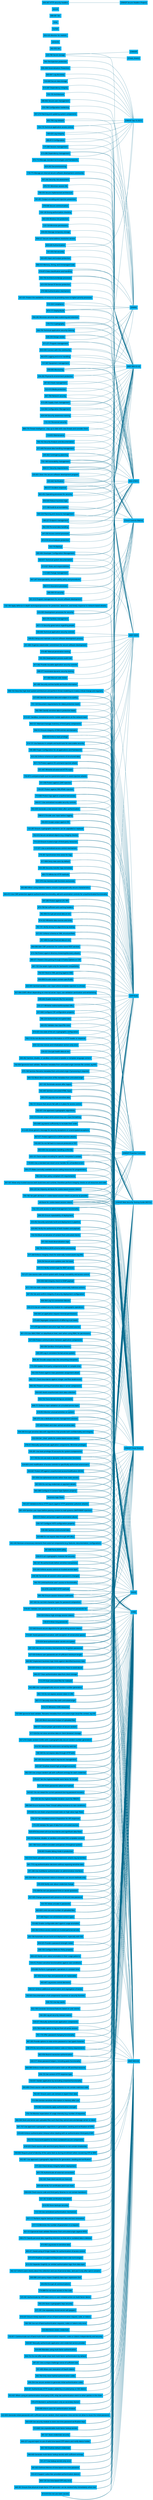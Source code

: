 graph G {
    node [
        fixedsize="false"
        fontname="Tahoma"
        color="white"
        fillcolor="deepskyblue2"
        fontcolor="black"
        shape="box"
        style="filled"
    ]

    edge [
        fontname="Arial"
        color="deepskyblue4"
        fontcolor="black"
        fontsize="12"
    ]

    rankdir=LR;

    

    "571-640 Personal data handling management" -- "[NIST 800-53 v5]";
"571-640 Personal data handling management" -- "[Cloud Controls Matrix]";
"232-217 Whitelist redirected/forwarded URLs" -- "[ASVS]";
"232-217 Whitelist redirected/forwarded URLs" -- "[CWE]";
"232-217 Whitelist redirected/forwarded URLs" -- "[OWASP Web Security Testing Guide (WSTG)]";
"232-217 Whitelist redirected/forwarded URLs" -- "[OWASP Cheat Sheets]";
"232-217 Whitelist redirected/forwarded URLs" -- "[ZAP Rule]";
"227-045 Identify sensitive data and subject it to a policy" -- "[ASVS]";
"227-045 Identify sensitive data and subject it to a policy" -- "[OWASP Proactive Controls]";
"227-045 Identify sensitive data and subject it to a policy" -- "[CWE]";
"227-045 Identify sensitive data and subject it to a policy" -- "[NIST 800-53 v5]";
"227-045 Identify sensitive data and subject it to a policy" -- "[ISO 27001]";
"227-045 Identify sensitive data and subject it to a policy" -- "[ZAP Rule]";
"418-525 Check source code and third party libraries to not contain timebombs" -- "[ASVS]";
"418-525 Check source code and third party libraries to not contain timebombs" -- "[CWE]";
"464-513 Assurance processes" -- "[NIST 800-53 v5]";
"464-513 Assurance processes" -- "[NIST SSDF]";
"464-513 Assurance processes" -- "[Cloud Controls Matrix]";
"240-464 Contingency planning" -- "[Cloud Controls Matrix]";
"240-464 Contingency planning" -- "[ISO 27001]";
"240-464 Contingency planning" -- "[NIST 800-53 v5]";
"820-878 Document all trust boundaries and significant data flows" -- "[ASVS]";
"820-878 Document all trust boundaries and significant data flows" -- "[CWE]";
"820-878 Document all trust boundaries and significant data flows" -- "[OWASP Cheat Sheets]";
"586-842 Secure user management" -- "[OWASP Top 10 2021]";
"257-668 Configure CSP configuration properly" -- "[ASVS]";
"257-668 Configure CSP configuration properly" -- "[CWE]";
"257-668 Configure CSP configuration properly" -- "[OWASP Web Security Testing Guide (WSTG)]";
"257-668 Configure CSP configuration properly" -- "[OWASP Cheat Sheets]";
"257-668 Configure CSP configuration properly" -- "[ZAP Rule]";
"705-182 Set path attribute in cookie-based session tokens as precise as possible" -- "[ASVS]";
"705-182 Set path attribute in cookie-based session tokens as precise as possible" -- "[OWASP Proactive Controls]";
"705-182 Set path attribute in cookie-based session tokens as precise as possible" -- "[CWE]";
"705-182 Set path attribute in cookie-based session tokens as precise as possible" -- "[OWASP Web Security Testing Guide (WSTG)]";
"705-182 Set path attribute in cookie-based session tokens as precise as possible" -- "[OWASP Cheat Sheets]";
"705-182 Set path attribute in cookie-based session tokens as precise as possible" -- "[NIST 800-63]";
"705-182 Set path attribute in cookie-based session tokens as precise as possible" -- "[ZAP Rule]";
"824-732 Force format strings as constants" -- "[ASVS]";
"824-732 Force format strings as constants" -- "[CWE]";
"824-732 Force format strings as constants" -- "[ZAP Rule]";
"141-555 Fail securely" -- "[NIST 800-53 v5]";
"342-055 Set "samesite" attribute for cookie-based session tokens" -- "[ASVS]";
"342-055 Set "samesite" attribute for cookie-based session tokens" -- "[OWASP Proactive Controls]";
"342-055 Set "samesite" attribute for cookie-based session tokens" -- "[CWE]";
"342-055 Set "samesite" attribute for cookie-based session tokens" -- "[OWASP Web Security Testing Guide (WSTG)]";
"342-055 Set "samesite" attribute for cookie-based session tokens" -- "[OWASP Cheat Sheets]";
"342-055 Set "samesite" attribute for cookie-based session tokens" -- "[NIST 800-63]";
"342-055 Set "samesite" attribute for cookie-based session tokens" -- "[ZAP Rule]";
"240-274 Log only non-sensitive data" -- "[ASVS]";
"240-274 Log only non-sensitive data" -- "[OWASP Proactive Controls]";
"240-274 Log only non-sensitive data" -- "[CWE]";
"240-274 Log only non-sensitive data" -- "[OWASP Web Security Testing Guide (WSTG)]";
"240-274 Log only non-sensitive data" -- "[OWASP Cheat Sheets]";
"340-375 Use a dedicated secrets management solution" -- "[ASVS]";
"340-375 Use a dedicated secrets management solution" -- "[OWASP Proactive Controls]";
"340-375 Use a dedicated secrets management solution" -- "[CWE]";
"340-375 Use a dedicated secrets management solution" -- "[OWASP Cheat Sheets]";
"715-223 Ensure trusted origin of third party resources" -- "[ASVS]";
"715-223 Ensure trusted origin of third party resources" -- "[OWASP Proactive Controls]";
"715-223 Ensure trusted origin of third party resources" -- "[CWE]";
"715-223 Ensure trusted origin of third party resources" -- "[OWASP Cheat Sheets]";
"715-223 Ensure trusted origin of third party resources" -- "[ZAP Rule]";
"065-782 Ensure session timeout (soft/hard)" -- "[ASVS]";
"065-782 Ensure session timeout (soft/hard)" -- "[OWASP Proactive Controls]";
"065-782 Ensure session timeout (soft/hard)" -- "[CWE]";
"065-782 Ensure session timeout (soft/hard)" -- "[OWASP Web Security Testing Guide (WSTG)]";
"065-782 Ensure session timeout (soft/hard)" -- "[OWASP Cheat Sheets]";
"065-782 Ensure session timeout (soft/hard)" -- "[NIST 800-63]";
"807-565 Do not limit character types for password composition" -- "[ASVS]";
"807-565 Do not limit character types for password composition" -- "[OWASP Proactive Controls]";
"807-565 Do not limit character types for password composition" -- "[CWE]";
"807-565 Do not limit character types for password composition" -- "[OWASP Web Security Testing Guide (WSTG)]";
"807-565 Do not limit character types for password composition" -- "[OWASP Cheat Sheets]";
"807-565 Do not limit character types for password composition" -- "[NIST 800-63]";
"513-845 Use unpredictable multi-factor lookup secrets" -- "[ASVS]";
"513-845 Use unpredictable multi-factor lookup secrets" -- "[CWE]";
"513-845 Use unpredictable multi-factor lookup secrets" -- "[NIST 800-63]";
"576-651 Validate new passwords are not in commonly breached passwords list" -- "[ASVS]";
"576-651 Validate new passwords are not in commonly breached passwords list" -- "[OWASP Proactive Controls]";
"576-651 Validate new passwords are not in commonly breached passwords list" -- "[CWE]";
"576-651 Validate new passwords are not in commonly breached passwords list" -- "[OWASP Web Security Testing Guide (WSTG)]";
"576-651 Validate new passwords are not in commonly breached passwords list" -- "[OWASP Cheat Sheets]";
"576-651 Validate new passwords are not in commonly breached passwords list" -- "[NIST 800-63]";
"464-084 Add CSRF protection for cookie based REST services" -- "[ASVS]";
"464-084 Add CSRF protection for cookie based REST services" -- "[CWE]";
"464-084 Add CSRF protection for cookie based REST services" -- "[OWASP Web Security Testing Guide (WSTG)]";
"464-084 Add CSRF protection for cookie based REST services" -- "[OWASP Cheat Sheets]";
"464-084 Add CSRF protection for cookie based REST services" -- "[ZAP Rule]";
"731-120 Document requirements for (data) protection levels" -- "[ASVS]";
"731-120 Document requirements for (data) protection levels" -- "[OWASP Cheat Sheets]";
"731-120 Document requirements for (data) protection levels" -- "[ISO 27001]";
"261-010 Program management for secure software development" -- "[Cloud Controls Matrix]";
"077-781 Use separately stored secret salt (pepper)" -- "[ASVS]";
"077-781 Use separately stored secret salt (pepper)" -- "[CWE]";
"077-781 Use separately stored secret salt (pepper)" -- "[OWASP Cheat Sheets]";
"077-781 Use separately stored secret salt (pepper)" -- "[NIST 800-63]";
"816-631 Ensure timely expiration of out of band authentication request, code, or tokens" -- "[ASVS]";
"816-631 Ensure timely expiration of out of band authentication request, code, or tokens" -- "[CWE]";
"816-631 Ensure timely expiration of out of band authentication request, code, or tokens" -- "[OWASP Cheat Sheets]";
"816-631 Ensure timely expiration of out of band authentication request, code, or tokens" -- "[NIST 800-63]";
"286-500 OS security" -- "[Cloud Controls Matrix]";
"615-744 Protect against directory browsing/discovery attacks" -- "[ASVS]";
"615-744 Protect against directory browsing/discovery attacks" -- "[CWE]";
"615-744 Protect against directory browsing/discovery attacks" -- "[OWASP Web Security Testing Guide (WSTG)]";
"615-744 Protect against directory browsing/discovery attacks" -- "[OWASP Cheat Sheets]";
"615-744 Protect against directory browsing/discovery attacks" -- "[ZAP Rule]";
"577-260 Enforce integrity check for externally hosted assets (eg SRI)" -- "[ASVS]";
"577-260 Enforce integrity check for externally hosted assets (eg SRI)" -- "[CWE]";
"577-260 Enforce integrity check for externally hosted assets (eg SRI)" -- "[OWASP Cheat Sheets]";
"577-260 Enforce integrity check for externally hosted assets (eg SRI)" -- "[ZAP Rule]";
"480-071 Prevent Click jacking through X-Frame-Options or CSP" -- "[ASVS]";
"480-071 Prevent Click jacking through X-Frame-Options or CSP" -- "[CWE]";
"480-071 Prevent Click jacking through X-Frame-Options or CSP" -- "[OWASP Web Security Testing Guide (WSTG)]";
"480-071 Prevent Click jacking through X-Frame-Options or CSP" -- "[OWASP Cheat Sheets]";
"480-071 Prevent Click jacking through X-Frame-Options or CSP" -- "[ZAP Rule]";
"132-146 Apply defense-in-depth techniques/processes for protection, detection, and timely response to network-based attacks." -- "[Cloud Controls Matrix]";
"145-310 Sanitize, disable, or sandbox untrusted SVG scriptable content" -- "[ASVS]";
"145-310 Sanitize, disable, or sandbox untrusted SVG scriptable content" -- "[CWE]";
"145-310 Sanitize, disable, or sandbox untrusted SVG scriptable content" -- "[OWASP Cheat Sheets]";
"732-148 Vulnerability management" -- "[Cloud Controls Matrix]";
"732-148 Vulnerability management" -- "[ISO 27001]";
"732-148 Vulnerability management" -- "[SAMM]";
"732-148 Vulnerability management" -- "[NIST SSDF]";
"732-148 Vulnerability management" -- "[NIST 800-53 v5]";
"760-764 Injection protection" -- "[OWASP Top 10 2021]";
"171-222 Check binary integrity before deployment" -- "[ASVS]";
"171-222 Check binary integrity before deployment" -- "[CWE]";
"441-132 Use weak crypto only for backwards compatibility" -- "[ASVS]";
"441-132 Use weak crypto only for backwards compatibility" -- "[CWE]";
"441-132 Use weak crypto only for backwards compatibility" -- "[OWASP Web Security Testing Guide (WSTG)]";
"441-132 Use weak crypto only for backwards compatibility" -- "[OWASP Cheat Sheets]";
"441-132 Use weak crypto only for backwards compatibility" -- "[ZAP Rule]";
"304-667 Protect API against unauthorized access/modification (IDOR)" -- "[ASVS]";
"304-667 Protect API against unauthorized access/modification (IDOR)" -- "[CWE]";
"304-667 Protect API against unauthorized access/modification (IDOR)" -- "[OWASP Web Security Testing Guide (WSTG)]";
"304-667 Protect API against unauthorized access/modification (IDOR)" -- "[OWASP Cheat Sheets]";
"336-512 Ensure integrity of DNS entries and domains" -- "[ASVS]";
"336-512 Ensure integrity of DNS entries and domains" -- "[CWE]";
"336-512 Ensure integrity of DNS entries and domains" -- "[OWASP Web Security Testing Guide (WSTG)]";
"336-512 Ensure integrity of DNS entries and domains" -- "[OWASP Cheat Sheets]";
"336-512 Ensure integrity of DNS entries and domains" -- "[Cloud Controls Matrix]";
"336-512 Ensure integrity of DNS entries and domains" -- "[ISO 27001]";
"347-352 Set and confirm integrity of security deployment configuration" -- "[ASVS]";
"347-352 Set and confirm integrity of security deployment configuration" -- "[OWASP Cheat Sheets]";
"571-271 Program management" -- "[ISO 27001]";
"571-271 Program management" -- "[NIST 800-53 v5]";
"751-176 Offer password changing functionality" -- "[ASVS]";
"751-176 Offer password changing functionality" -- "[CWE]";
"751-176 Offer password changing functionality" -- "[OWASP Web Security Testing Guide (WSTG)]";
"751-176 Offer password changing functionality" -- "[OWASP Cheat Sheets]";
"751-176 Offer password changing functionality" -- "[NIST 800-63]";
"605-735 Authenticate all external connections" -- "[ASVS]";
"605-735 Authenticate all external connections" -- "[CWE]";
"551-054 Use ephemeral secrets rather than static secrets" -- "[ASVS]";
"551-054 Use ephemeral secrets rather than static secrets" -- "[CWE]";
"551-054 Use ephemeral secrets rather than static secrets" -- "[OWASP Web Security Testing Guide (WSTG)]";
"551-054 Use ephemeral secrets rather than static secrets" -- "[OWASP Cheat Sheets]";
"461-680 Securely archive builds and build information" -- "[NIST SSDF]";
"622-203 Store passwords salted and hashed" -- "[ASVS]";
"622-203 Store passwords salted and hashed" -- "[OWASP Proactive Controls]";
"622-203 Store passwords salted and hashed" -- "[CWE]";
"622-203 Store passwords salted and hashed" -- "[OWASP Cheat Sheets]";
"622-203 Store passwords salted and hashed" -- "[NIST 800-63]";
"061-186 Force uniform encoders and parsers throughout system" -- "[ASVS]";
"061-186 Force uniform encoders and parsers throughout system" -- "[CWE]";
"061-186 Force uniform encoders and parsers throughout system" -- "[OWASP Cheat Sheets]";
"208-805 Disable debug mode in production" -- "[ASVS]";
"208-805 Disable debug mode in production" -- "[CWE]";
"208-805 Disable debug mode in production" -- "[OWASP Cheat Sheets]";
"166-151 Ensure that secure fail-safe is in place for access control" -- "[ASVS]";
"166-151 Ensure that secure fail-safe is in place for access control" -- "[OWASP Proactive Controls]";
"166-151 Ensure that secure fail-safe is in place for access control" -- "[CWE]";
"166-151 Ensure that secure fail-safe is in place for access control" -- "[OWASP Web Security Testing Guide (WSTG)]";
"166-151 Ensure that secure fail-safe is in place for access control" -- "[OWASP Cheat Sheets]";
"067-050 Do not log credentials or payment details" -- "[ASVS]";
"067-050 Do not log credentials or payment details" -- "[CWE]";
"067-050 Do not log credentials or payment details" -- "[OWASP Web Security Testing Guide (WSTG)]";
"067-050 Do not log credentials or payment details" -- "[OWASP Cheat Sheets]";
"168-186 Use out of band authentication requests, codes or tokens only once" -- "[ASVS]";
"168-186 Use out of band authentication requests, codes or tokens only once" -- "[CWE]";
"168-186 Use out of band authentication requests, codes or tokens only once" -- "[OWASP Cheat Sheets]";
"168-186 Use out of band authentication requests, codes or tokens only once" -- "[NIST 800-63]";
"836-068 Deserialization Prevention" -- "[OWASP Top 10 2021]";
"503-455 Input and output protection" -- "[NIST 800-53 v5]";
"232-325 Treat client-secrets as insecure" -- "[ASVS]";
"232-325 Treat client-secrets as insecure" -- "[CWE]";
"366-835 Escape output against XSS" -- "[ASVS]";
"366-835 Escape output against XSS" -- "[OWASP Proactive Controls]";
"366-835 Escape output against XSS" -- "[CWE]";
"366-835 Escape output against XSS" -- "[OWASP Web Security Testing Guide (WSTG)]";
"366-835 Escape output against XSS" -- "[OWASP Cheat Sheets]";
"366-835 Escape output against XSS" -- "[ZAP Rule]";
"026-280 Securely transfer logs (remotely)" -- "[ASVS]";
"026-280 Securely transfer logs (remotely)" -- "[OWASP Proactive Controls]";
"026-280 Securely transfer logs (remotely)" -- "[OWASP Cheat Sheets]";
"333-858 Resist stolen credentials" -- "[ASVS]";
"333-858 Resist stolen credentials" -- "[CWE]";
"333-858 Resist stolen credentials" -- "[OWASP Cheat Sheets]";
"333-858 Resist stolen credentials" -- "[NIST 800-63]";
"623-347 Disallow shared high privileged accounts" -- "[ASVS]";
"623-347 Disallow shared high privileged accounts" -- "[CWE]";
"623-347 Disallow shared high privileged accounts" -- "[OWASP Cheat Sheets]";
"623-347 Disallow shared high privileged accounts" -- "[NIST 800-63]";
"623-347 Disallow shared high privileged accounts" -- "[ZAP Rule]";
"052-821 When using an authentication third party (CSP), relay last authentication event to other parties in the chain" -- "[ASVS]";
"052-821 When using an authentication third party (CSP), relay last authentication event to other parties in the chain" -- "[CWE]";
"052-821 When using an authentication third party (CSP), relay last authentication event to other parties in the chain" -- "[NIST 800-63]";
"065-388 Configure X-Content-Type-Options properly" -- "[ASVS]";
"065-388 Configure X-Content-Type-Options properly" -- "[CWE]";
"065-388 Configure X-Content-Type-Options properly" -- "[OWASP Web Security Testing Guide (WSTG)]";
"065-388 Configure X-Content-Type-Options properly" -- "[OWASP Cheat Sheets]";
"764-507 Restrict XML parsing (against XXE)" -- "[ASVS]";
"764-507 Restrict XML parsing (against XXE)" -- "[CWE]";
"764-507 Restrict XML parsing (against XXE)" -- "[OWASP Web Security Testing Guide (WSTG)]";
"764-507 Restrict XML parsing (against XXE)" -- "[OWASP Cheat Sheets]";
"764-507 Restrict XML parsing (against XXE)" -- "[ZAP Rule]";
"004-517 Security requirements" -- "[NIST 800-53 v5]";
"004-517 Security requirements" -- "[ISO 27001]";
"004-517 Security requirements" -- "[SAMM]";
"004-517 Security requirements" -- "[Cloud Controls Matrix]";
"004-517 Security requirements" -- "[NIST SSDF]";
"430-636 Verify TLS certificates and trust chain" -- "[ASVS]";
"430-636 Verify TLS certificates and trust chain" -- "[CWE]";
"064-808 Encode output context-specifically" -- "[ASVS]";
"064-808 Encode output context-specifically" -- "[CWE]";
"064-808 Encode output context-specifically" -- "[OWASP Web Security Testing Guide (WSTG)]";
"064-808 Encode output context-specifically" -- "[OWASP Cheat Sheets]";
"064-808 Encode output context-specifically" -- "[ZAP Rule]";
"704-530 Enforce high entropy session tokens" -- "[ASVS]";
"704-530 Enforce high entropy session tokens" -- "[OWASP Proactive Controls]";
"704-530 Enforce high entropy session tokens" -- "[CWE]";
"704-530 Enforce high entropy session tokens" -- "[OWASP Web Security Testing Guide (WSTG)]";
"704-530 Enforce high entropy session tokens" -- "[OWASP Cheat Sheets]";
"704-530 Enforce high entropy session tokens" -- "[NIST 800-63]";
"163-518 Check uploaded archives for decompression attacks (eg zip bombs)" -- "[ASVS]";
"163-518 Check uploaded archives for decompression attacks (eg zip bombs)" -- "[CWE]";
"163-518 Check uploaded archives for decompression attacks (eg zip bombs)" -- "[OWASP Cheat Sheets]";
"076-470 Biometric authenticators only as secondary factors" -- "[ASVS]";
"076-470 Biometric authenticators only as secondary factors" -- "[CWE]";
"076-470 Biometric authenticators only as secondary factors" -- "[NIST 800-63]";
"263-184 Automate secure build and deployment, especially with SDI" -- "[ASVS]";
"138-448 Inform users for authentication renewal" -- "[ASVS]";
"138-448 Inform users for authentication renewal" -- "[CWE]";
"138-448 Inform users for authentication renewal" -- "[NIST 800-63]";
"102-811 Communicate out of band multi factor authentication requests, codes or tokens independently and securely" -- "[ASVS]";
"102-811 Communicate out of band multi factor authentication requests, codes or tokens independently and securely" -- "[CWE]";
"102-811 Communicate out of band multi factor authentication requests, codes or tokens independently and securely" -- "[OWASP Cheat Sheets]";
"102-811 Communicate out of band multi factor authentication requests, codes or tokens independently and securely" -- "[NIST 800-63]";
"307-507 Allow only trusted sources both build time and runtime; therefore perform integrity checks on all resources and code" -- "[ASVS]";
"307-507 Allow only trusted sources both build time and runtime; therefore perform integrity checks on all resources and code" -- "[CWE]";
"307-507 Allow only trusted sources both build time and runtime; therefore perform integrity checks on all resources and code" -- "[OWASP Cheat Sheets]";
"307-507 Allow only trusted sources both build time and runtime; therefore perform integrity checks on all resources and code" -- "[NIST SSDF]";
"841-710 Log authentication decisions without exposing sensitive data" -- "[ASVS]";
"841-710 Log authentication decisions without exposing sensitive data" -- "[CWE]";
"841-710 Log authentication decisions without exposing sensitive data" -- "[OWASP Cheat Sheets]";
"540-566 Let application request minimal permissions" -- "[ASVS]";
"540-566 Let application request minimal permissions" -- "[CWE]";
"540-566 Let application request minimal permissions" -- "[ISO 27001]";
"201-246 Use multifactor authentication on administrative interfaces" -- "[ASVS]";
"201-246 Use multifactor authentication on administrative interfaces" -- "[CWE]";
"201-246 Use multifactor authentication on administrative interfaces" -- "[OWASP Cheat Sheets]";
"833-030 Connect with the community" -- "[NIST 800-53 v5]";
"833-030 Connect with the community" -- "[ISO 27001]";
"636-660 Technical application security controls" -- "[NIST SSDF]";
"527-034 Protect communication between application components" -- "[ASVS]";
"527-034 Protect communication between application components" -- "[OWASP Proactive Controls]";
"527-034 Protect communication between application components" -- "[CWE]";
"527-034 Protect communication between application components" -- "[OWASP Cheat Sheets]";
"422-005 Sanitize/sandbox user input where template-injection is a threat" -- "[ASVS]";
"422-005 Sanitize/sandbox user input where template-injection is a threat" -- "[CWE]";
"422-005 Sanitize/sandbox user input where template-injection is a threat" -- "[OWASP Web Security Testing Guide (WSTG)]";
"422-005 Sanitize/sandbox user input where template-injection is a threat" -- "[OWASP Cheat Sheets]";
"422-005 Sanitize/sandbox user input where template-injection is a threat" -- "[ZAP Rule]";
"456-535 Monitor for realistic "human time" business logic flows" -- "[ASVS]";
"456-535 Monitor for realistic "human time" business logic flows" -- "[CWE]";
"456-535 Monitor for realistic "human time" business logic flows" -- "[OWASP Web Security Testing Guide (WSTG)]";
"456-535 Monitor for realistic "human time" business logic flows" -- "[OWASP Cheat Sheets]";
"424-242 Decommissioning" -- "[SAMM]";
"457-165 Terminate session after logout" -- "[ASVS]";
"457-165 Terminate session after logout" -- "[OWASP Proactive Controls]";
"457-165 Terminate session after logout" -- "[CWE]";
"457-165 Terminate session after logout" -- "[NIST 800-53 v5]";
"457-165 Terminate session after logout" -- "[OWASP Web Security Testing Guide (WSTG)]";
"457-165 Terminate session after logout" -- "[OWASP Cheat Sheets]";
"457-165 Terminate session after logout" -- "[NIST 800-63]";
"487-305 Provide options to view entire password or last typed character" -- "[ASVS]";
"487-305 Provide options to view entire password or last typed character" -- "[CWE]";
"487-305 Provide options to view entire password or last typed character" -- "[OWASP Web Security Testing Guide (WSTG)]";
"487-305 Provide options to view entire password or last typed character" -- "[OWASP Cheat Sheets]";
"487-305 Provide options to view entire password or last typed character" -- "[NIST 800-63]";
"838-636 Check source code and third party libraries to not contain backdoors" -- "[ASVS]";
"838-636 Check source code and third party libraries to not contain backdoors" -- "[CWE]";
"765-788 Classify sensitive data in protection levels" -- "[ASVS]";
"765-788 Classify sensitive data in protection levels" -- "[OWASP Cheat Sheets]";
"765-788 Classify sensitive data in protection levels" -- "[ISO 27001]";
"542-488 Use cryptographically secure random number generators" -- "[ASVS]";
"542-488 Use cryptographically secure random number generators" -- "[CWE]";
"542-488 Use cryptographically secure random number generators" -- "[OWASP Web Security Testing Guide (WSTG)]";
"122-287 Ensure cryptographic elements can be upgraded or replaced" -- "[ASVS]";
"122-287 Ensure cryptographic elements can be upgraded or replaced" -- "[OWASP Proactive Controls]";
"122-287 Ensure cryptographic elements can be upgraded or replaced" -- "[CWE]";
"122-287 Ensure cryptographic elements can be upgraded or replaced" -- "[OWASP Cheat Sheets]";
"122-287 Ensure cryptographic elements can be upgraded or replaced" -- "[ZAP Rule]";
"866-553 Memory, String, and Unmanaged Code" -- "[NIST 800-53 v5]";
"402-133 Do not expose session token in URL" -- "[ASVS]";
"402-133 Do not expose session token in URL" -- "[CWE]";
"402-133 Do not expose session token in URL" -- "[OWASP Web Security Testing Guide (WSTG)]";
"157-430 Protect and clear cached sensitive data" -- "[ASVS]";
"157-430 Protect and clear cached sensitive data" -- "[CWE]";
"157-430 Protect and clear cached sensitive data" -- "[ZAP Rule]";
"657-084 (SSRF) When depending on internal server input, use validation sanitization and whitelisting" -- "[ASVS]";
"657-084 (SSRF) When depending on internal server input, use validation sanitization and whitelisting" -- "[CWE]";
"657-084 (SSRF) When depending on internal server input, use validation sanitization and whitelisting" -- "[OWASP Web Security Testing Guide (WSTG)]";
"657-084 (SSRF) When depending on internal server input, use validation sanitization and whitelisting" -- "[OWASP Cheat Sheets]";
"657-084 (SSRF) When depending on internal server input, use validation sanitization and whitelisting" -- "[ZAP Rule]";
"623-550 Denial Of Service protection" -- "[NIST 800-53 v5]";
"842-876 Logging and error handling" -- "[NIST 800-53 v5]";
"842-876 Logging and error handling" -- "[ISO 27001]";
"270-568 Authentication mechanism" -- "[NIST 800-53 v5]";
"157-587 Equipment management" -- "[NIST 800-53 v5]";
"157-587 Equipment management" -- "[ISO 27001]";
"537-367 Enable certification revocation" -- "[ASVS]";
"537-367 Enable certification revocation" -- "[CWE]";
"614-353 Store backups securely" -- "[ASVS]";
"614-353 Store backups securely" -- "[CWE]";
"613-285 Supply chain management" -- "[NIST 800-53 v5]";
"613-285 Supply chain management" -- "[NIST SSDF]";
"613-285 Supply chain management" -- "[ISO 27001]";
"613-285 Supply chain management" -- "[SAMM]";
"248-646 Disable insecure SSL/TLS versions" -- "[ASVS]";
"248-646 Disable insecure SSL/TLS versions" -- "[CWE]";
"248-646 Disable insecure SSL/TLS versions" -- "[OWASP Web Security Testing Guide (WSTG)]";
"248-646 Disable insecure SSL/TLS versions" -- "[OWASP Cheat Sheets]";
"248-646 Disable insecure SSL/TLS versions" -- "[ZAP Rule]";
"743-237 Validatie/enforce HTTP inputs (against HTTP parameter pollution attacks)" -- "[ASVS]";
"743-237 Validatie/enforce HTTP inputs (against HTTP parameter pollution attacks)" -- "[CWE]";
"743-237 Validatie/enforce HTTP inputs (against HTTP parameter pollution attacks)" -- "[OWASP Web Security Testing Guide (WSTG)]";
"743-237 Validatie/enforce HTTP inputs (against HTTP parameter pollution attacks)" -- "[OWASP Cheat Sheets]";
"463-820 Limit size and number of uploaded files" -- "[ASVS]";
"463-820 Limit size and number of uploaded files" -- "[CWE]";
"463-820 Limit size and number of uploaded files" -- "[OWASP Cheat Sheets]";
"307-111 Securely store files with untrusted origin" -- "[ASVS]";
"307-111 Securely store files with untrusted origin" -- "[CWE]";
"307-111 Securely store files with untrusted origin" -- "[OWASP Web Security Testing Guide (WSTG)]";
"377-680 Reject non-whitelisted content types" -- "[ASVS]";
"377-680 Reject non-whitelisted content types" -- "[CWE]";
"377-680 Reject non-whitelisted content types" -- "[OWASP Cheat Sheets]";
"688-081 Set "secure" attribute for cookie-based session tokens" -- "[ASVS]";
"688-081 Set "secure" attribute for cookie-based session tokens" -- "[OWASP Proactive Controls]";
"688-081 Set "secure" attribute for cookie-based session tokens" -- "[CWE]";
"688-081 Set "secure" attribute for cookie-based session tokens" -- "[OWASP Web Security Testing Guide (WSTG)]";
"688-081 Set "secure" attribute for cookie-based session tokens" -- "[OWASP Cheat Sheets]";
"688-081 Set "secure" attribute for cookie-based session tokens" -- "[NIST 800-63]";
"688-081 Set "secure" attribute for cookie-based session tokens" -- "[ZAP Rule]";
"113-133 Use centralized authentication mechanism" -- "[ASVS]";
"113-133 Use centralized authentication mechanism" -- "[CWE]";
"558-807 Mutually authenticate application and credential service provider" -- "[ASVS]";
"558-807 Mutually authenticate application and credential service provider" -- "[CWE]";
"558-807 Mutually authenticate application and credential service provider" -- "[OWASP Cheat Sheets]";
"558-807 Mutually authenticate application and credential service provider" -- "[NIST 800-63]";
"504-340 Encrypt sensitive data with algorithms that provide both confidentiality and integrity" -- "[ASVS]";
"504-340 Encrypt sensitive data with algorithms that provide both confidentiality and integrity" -- "[OWASP Proactive Controls]";
"504-340 Encrypt sensitive data with algorithms that provide both confidentiality and integrity" -- "[CWE]";
"223-780 Secret storage" -- "[SAMM]";
"223-780 Secret storage" -- "[Cheat_sheets]";
"223-780 Secret storage" -- "[OWASP]";
"862-452 Operating processes for security" -- "[NIST 800-53 v5]";
"862-452 Operating processes for security" -- "[ISO 27001]";
"862-452 Operating processes for security" -- "[Cloud Controls Matrix]";
"058-083 Monitoring" -- "[Cloud Controls Matrix]";
"058-083 Monitoring" -- "[ISO 27001]";
"058-083 Monitoring" -- "[SAMM]";
"058-083 Monitoring" -- "[NIST 800-53 v5]";
"742-431 Use approved cryptographic algorithms" -- "[ASVS]";
"742-431 Use approved cryptographic algorithms" -- "[OWASP Proactive Controls]";
"742-431 Use approved cryptographic algorithms" -- "[CWE]";
"742-431 Use approved cryptographic algorithms" -- "[OWASP Web Security Testing Guide (WSTG)]";
"742-431 Use approved cryptographic algorithms" -- "[OWASP Cheat Sheets]";
"180-488 Proper Configuration for all applications and frameworks" -- "[ASVS]";
"180-488 Proper Configuration for all applications and frameworks" -- "[CWE]";
"180-488 Proper Configuration for all applications and frameworks" -- "[OWASP Cheat Sheets]";
"180-488 Proper Configuration for all applications and frameworks" -- "[NIST SSDF]";
"180-488 Proper Configuration for all applications and frameworks" -- "[ZAP Rule]";
"267-031 Protect the availability of resources by providing more to higher-priority processes" -- "[NIST 800-53 v5]";
"433-442 Verification" -- "[NIST 800-53 v5]";
"433-442 Verification" -- "[Cloud Controls Matrix]";
"433-442 Verification" -- "[ISO 27001]";
"433-442 Verification" -- "[SAMM]";
"433-442 Verification" -- "[NIST SSDF]";
"725-682 Enable configurable alert against usage anomalies" -- "[ASVS]";
"725-682 Enable configurable alert against usage anomalies" -- "[CWE]";
"725-682 Enable configurable alert against usage anomalies" -- "[OWASP Cheat Sheets]";
"524-446 Mandate using multi factor authentication" -- "[ASVS]";
"524-446 Mandate using multi factor authentication" -- "[CWE]";
"524-446 Mandate using multi factor authentication" -- "[OWASP Cheat Sheets]";
"524-446 Mandate using multi factor authentication" -- "[NIST 800-63]";
"626-250 Design review" -- "[NIST 800-53 v5]";
"626-250 Design review" -- "[SAMM]";
"626-250 Design review" -- "[NIST SSDF]";
"234-282 Physical & environment protection" -- "[ISO 27001]";
"234-282 Physical & environment protection" -- "[NIST 800-53 v5]";
"831-570 Use memory-safe functions exclusively" -- "[ASVS]";
"831-570 Use memory-safe functions exclusively" -- "[CWE]";
"831-570 Use memory-safe functions exclusively" -- "[OWASP Web Security Testing Guide (WSTG)]";
"831-570 Use memory-safe functions exclusively" -- "[ZAP Rule]";
"257-117 Perform regular backups of important data and test restoration" -- "[ASVS]";
"257-117 Perform regular backups of important data and test restoration" -- "[CWE]";
"640-364 Enforce access control on trusted parts/serverside" -- "[ASVS]";
"640-364 Enforce access control on trusted parts/serverside" -- "[CWE]";
"640-364 Enforce access control on trusted parts/serverside" -- "[OWASP Cheat Sheets]";
"473-758 Set sufficient anti-caching headers" -- "[ASVS]";
"473-758 Set sufficient anti-caching headers" -- "[CWE]";
"473-758 Set sufficient anti-caching headers" -- "[OWASP Web Security Testing Guide (WSTG)]";
"473-758 Set sufficient anti-caching headers" -- "[ZAP Rule]";
"881-434 Sanitize user input before passing content to mail systems (SMTP/IMAP injection)" -- "[ASVS]";
"881-434 Sanitize user input before passing content to mail systems (SMTP/IMAP injection)" -- "[CWE]";
"881-434 Sanitize user input before passing content to mail systems (SMTP/IMAP injection)" -- "[OWASP Web Security Testing Guide (WSTG)]";
"881-434 Sanitize user input before passing content to mail systems (SMTP/IMAP injection)" -- "[OWASP Cheat Sheets]";
"217-112 Minimize the number of parameters in a request" -- "[ASVS]";
"217-112 Minimize the number of parameters in a request" -- "[CWE]";
"777-470 Ignore/block execution logic from untrusted sources" -- "[ASVS]";
"777-470 Ignore/block execution logic from untrusted sources" -- "[CWE]";
"777-470 Ignore/block execution logic from untrusted sources" -- "[ZAP Rule]";
"863-521 Maintain/manage inventory of third party components" -- "[ASVS]";
"863-521 Maintain/manage inventory of third party components" -- "[OWASP Proactive Controls]";
"863-521 Maintain/manage inventory of third party components" -- "[OWASP Cheat Sheets]";
"863-521 Maintain/manage inventory of third party components" -- "[NIST SSDF]";
"630-573 Detect and protect against automation abuse" -- "[ASVS]";
"630-573 Detect and protect against automation abuse" -- "[CWE]";
"630-573 Detect and protect against automation abuse" -- "[OWASP Web Security Testing Guide (WSTG)]";
"630-573 Detect and protect against automation abuse" -- "[OWASP Cheat Sheets]";
"158-874 Allow long passwords" -- "[ASVS]";
"158-874 Allow long passwords" -- "[OWASP Proactive Controls]";
"158-874 Allow long passwords" -- "[CWE]";
"158-874 Allow long passwords" -- "[OWASP Web Security Testing Guide (WSTG)]";
"158-874 Allow long passwords" -- "[OWASP Cheat Sheets]";
"158-874 Allow long passwords" -- "[NIST 800-63]";
"622-835 Generate initial passwords with sufficient secure random, short expiration time and do not allow to reuse the initial password." -- "[ASVS]";
"622-835 Generate initial passwords with sufficient secure random, short expiration time and do not allow to reuse the initial password." -- "[CWE]";
"622-835 Generate initial passwords with sufficient secure random, short expiration time and do not allow to reuse the initial password." -- "[NIST 800-63]";
"036-147 Configure HSTS configuration properly" -- "[ASVS]";
"036-147 Configure HSTS configuration properly" -- "[CWE]";
"036-147 Configure HSTS configuration properly" -- "[OWASP Web Security Testing Guide (WSTG)]";
"036-147 Configure HSTS configuration properly" -- "[OWASP Cheat Sheets]";
"117-371 Use a centralized access control mechanism" -- "[ASVS]";
"117-371 Use a centralized access control mechanism" -- "[OWASP Proactive Controls]";
"117-371 Use a centralized access control mechanism" -- "[CWE]";
"117-371 Use a centralized access control mechanism" -- "[ZAP Rule]";
"633-428 Authentication" -- "[NIST 800-53 v5]";
"633-428 Authentication" -- "[ISO 27001]";
"633-428 Authentication" -- "[OWASP Top 10 2021]";
"881-321 Store credentials securely" -- "[ASVS]";
"881-321 Store credentials securely" -- "[CWE]";
"881-321 Store credentials securely" -- "[NIST 800-63]";
"338-370 Do not enforce password rotation rules or history requirements" -- "[ASVS]";
"338-370 Do not enforce password rotation rules or history requirements" -- "[CWE]";
"338-370 Do not enforce password rotation rules or history requirements" -- "[OWASP Web Security Testing Guide (WSTG)]";
"338-370 Do not enforce password rotation rules or history requirements" -- "[OWASP Cheat Sheets]";
"338-370 Do not enforce password rotation rules or history requirements" -- "[NIST 800-63]";
"287-823 Asset management" -- "[NIST 800-53 v5]";
"287-823 Asset management" -- "[ISO 27001]";
"482-771 Check boundaries against integer overflow weaknesses" -- "[ASVS]";
"482-771 Check boundaries against integer overflow weaknesses" -- "[CWE]";
"482-771 Check boundaries against integer overflow weaknesses" -- "[ZAP Rule]";
"538-446 Sanitize unstructured data" -- "[ASVS]";
"538-446 Sanitize unstructured data" -- "[CWE]";
"538-446 Sanitize unstructured data" -- "[OWASP Web Security Testing Guide (WSTG)]";
"538-446 Sanitize unstructured data" -- "[OWASP Cheat Sheets]";
"326-704 Architecture/design processes" -- "[NIST 800-53 v5]";
"326-704 Architecture/design processes" -- "[SAMM]";
"326-704 Architecture/design processes" -- "[ISO 27001]";
"268-100 Configure Referrer-Policy properly" -- "[ASVS]";
"268-100 Configure Referrer-Policy properly" -- "[CWE]";
"268-100 Configure Referrer-Policy properly" -- "[OWASP Cheat Sheets]";
"543-621 Do not reveal the current password during password recovery" -- "[ASVS]";
"543-621 Do not reveal the current password during password recovery" -- "[OWASP Proactive Controls]";
"543-621 Do not reveal the current password during password recovery" -- "[CWE]";
"543-621 Do not reveal the current password during password recovery" -- "[OWASP Cheat Sheets]";
"543-621 Do not reveal the current password during password recovery" -- "[NIST 800-63]";
"843-841 Log discretely" -- "[OWASP Top 10 2021]";
"510-324 Compliance" -- "[ISO 27001]";
"510-324 Compliance" -- "[SAMM]";
"217-168 Audit & accountability" -- "[Cloud Controls Matrix]";
"217-168 Audit & accountability" -- "[ISO 27001]";
"217-168 Audit & accountability" -- "[NIST 800-53 v5]";
"786-224 Authenticate encrypted data" -- "[ASVS]";
"786-224 Authenticate encrypted data" -- "[CWE]";
"786-224 Authenticate encrypted data" -- "[OWASP Web Security Testing Guide (WSTG)]";
"786-224 Authenticate encrypted data" -- "[OWASP Cheat Sheets]";
"786-224 Authenticate encrypted data" -- "[ZAP Rule]";
"727-043 Ensure secure algorithms for generating session tokens" -- "[ASVS]";
"727-043 Ensure secure algorithms for generating session tokens" -- "[OWASP Proactive Controls]";
"727-043 Ensure secure algorithms for generating session tokens" -- "[CWE]";
"727-043 Ensure secure algorithms for generating session tokens" -- "[OWASP Web Security Testing Guide (WSTG)]";
"727-043 Ensure secure algorithms for generating session tokens" -- "[OWASP Cheat Sheets]";
"727-043 Ensure secure algorithms for generating session tokens" -- "[NIST 800-63]";
"646-227 Log and reject re-use of valid time-based OTP tokens and notify device holder." -- "[ASVS]";
"646-227 Log and reject re-use of valid time-based OTP tokens and notify device holder." -- "[CWE]";
"646-227 Log and reject re-use of valid time-based OTP tokens and notify device holder." -- "[NIST 800-63]";
"742-056 Ignore/at least validate  filename metadata from untrusted origin (remote file context, eg RFI)" -- "[ASVS]";
"742-056 Ignore/at least validate  filename metadata from untrusted origin (remote file context, eg RFI)" -- "[CWE]";
"742-056 Ignore/at least validate  filename metadata from untrusted origin (remote file context, eg RFI)" -- "[OWASP Web Security Testing Guide (WSTG)]";
"742-056 Ignore/at least validate  filename metadata from untrusted origin (remote file context, eg RFI)" -- "[ZAP Rule]";
"860-084 Sandbox third party libraries" -- "[ASVS]";
"860-084 Sandbox third party libraries" -- "[OWASP Proactive Controls]";
"860-084 Sandbox third party libraries" -- "[CWE]";
"860-084 Sandbox third party libraries" -- "[OWASP Cheat Sheets]";
"660-052 Validate max input/file sizes" -- "[ASVS]";
"660-052 Validate max input/file sizes" -- "[CWE]";
"660-052 Validate max input/file sizes" -- "[OWASP Web Security Testing Guide (WSTG)]";
"660-052 Validate max input/file sizes" -- "[OWASP Cheat Sheets]";
"660-052 Validate max input/file sizes" -- "[ZAP Rule]";
"327-505 Change password with presence of old and new password" -- "[ASVS]";
"327-505 Change password with presence of old and new password" -- "[CWE]";
"327-505 Change password with presence of old and new password" -- "[OWASP Web Security Testing Guide (WSTG)]";
"327-505 Change password with presence of old and new password" -- "[OWASP Cheat Sheets]";
"327-505 Change password with presence of old and new password" -- "[NIST 800-63]";
"522-616 Media protection" -- "[NIST 800-53 v5]";
"522-616 Media protection" -- "[ISO 27001]";
"356-282 Minimize sensitive data scattering and retention" -- "[NIST 800-53 v5]";
"675-168 Sanitize filename metadata from untrusted origin if processing is required" -- "[ASVS]";
"675-168 Sanitize filename metadata from untrusted origin if processing is required" -- "[CWE]";
"675-168 Sanitize filename metadata from untrusted origin if processing is required" -- "[OWASP Web Security Testing Guide (WSTG)]";
"675-168 Sanitize filename metadata from untrusted origin if processing is required" -- "[ZAP Rule]";
"148-853 Setup and maintain a secure software development process" -- "[NIST SSDF]";
"118-775 Manage an internal secure software development community" -- "[SAMM]";
"074-873 Data classification and handling" -- "[NIST 800-53 v5]";
"074-873 Data classification and handling" -- "[ISO 27001]";
"074-873 Data classification and handling" -- "[SAMM]";
"808-425 Notify users about anomalies in their usage patterns" -- "[ASVS]";
"808-425 Notify users about anomalies in their usage patterns" -- "[CWE]";
"808-425 Notify users about anomalies in their usage patterns" -- "[OWASP Cheat Sheets]";
"065-183 Disallow default credentials" -- "[ASVS]";
"065-183 Disallow default credentials" -- "[CWE]";
"065-183 Disallow default credentials" -- "[NIST 800-63]";
"260-200 Log in consistent format across system" -- "[ASVS]";
"260-200 Log in consistent format across system" -- "[OWASP Proactive Controls]";
"260-200 Log in consistent format across system" -- "[CWE]";
"260-200 Log in consistent format across system" -- "[OWASP Cheat Sheets]";
"456-636 Add integrity check to SOAP payload" -- "[ASVS]";
"456-636 Add integrity check to SOAP payload" -- "[CWE]";
"456-636 Add integrity check to SOAP payload" -- "[OWASP Cheat Sheets]";
"456-636 Add integrity check to SOAP payload" -- "[ZAP Rule]";
"278-413 Mutually authenticate application components. Minimize privileges" -- "[ASVS]";
"278-413 Mutually authenticate application components. Minimize privileges" -- "[OWASP Proactive Controls]";
"278-413 Mutually authenticate application components. Minimize privileges" -- "[CWE]";
"470-731 Minimize session life" -- "[NIST 800-53 v5]";
"036-275 Make (centrally) available secure coding resources for programmers" -- "[ASVS]";
"036-275 Make (centrally) available secure coding resources for programmers" -- "[CWE]";
"036-275 Make (centrally) available secure coding resources for programmers" -- "[OWASP Cheat Sheets]";
"036-275 Make (centrally) available secure coding resources for programmers" -- "[ISO 27001]";
"715-681 Avoid password truncation, with exception of consecutive spaces" -- "[ASVS]";
"715-681 Avoid password truncation, with exception of consecutive spaces" -- "[OWASP Proactive Controls]";
"715-681 Avoid password truncation, with exception of consecutive spaces" -- "[CWE]";
"715-681 Avoid password truncation, with exception of consecutive spaces" -- "[OWASP Web Security Testing Guide (WSTG)]";
"715-681 Avoid password truncation, with exception of consecutive spaces" -- "[OWASP Cheat Sheets]";
"715-681 Avoid password truncation, with exception of consecutive spaces" -- "[NIST 800-63]";
"850-376 Facilities management" -- "[Cloud Controls Matrix]";
"421-513 Ignore/at least validate filenames from untrusted origin (against RFD)" -- "[ASVS]";
"421-513 Ignore/at least validate filenames from untrusted origin (against RFD)" -- "[CWE]";
"543-512 Verify content-type for REST services" -- "[ASVS]";
"543-512 Verify content-type for REST services" -- "[CWE]";
"543-512 Verify content-type for REST services" -- "[OWASP Cheat Sheets]";
"543-512 Verify content-type for REST services" -- "[ZAP Rule]";
"134-412 Protect sensitive functionalities against race conditions" -- "[ASVS]";
"134-412 Protect sensitive functionalities against race conditions" -- "[CWE]";
"134-412 Protect sensitive functionalities against race conditions" -- "[OWASP Cheat Sheets]";
"653-242 Enforce schema on type/contents of structured data" -- "[ASVS]";
"653-242 Enforce schema on type/contents of structured data" -- "[OWASP Proactive Controls]";
"653-242 Enforce schema on type/contents of structured data" -- "[CWE]";
"653-242 Enforce schema on type/contents of structured data" -- "[OWASP Web Security Testing Guide (WSTG)]";
"653-242 Enforce schema on type/contents of structured data" -- "[OWASP Cheat Sheets]";
"653-242 Enforce schema on type/contents of structured data" -- "[ZAP Rule]";
"268-272 Classify personal data regarding retention so that old or outdated data is deleted" -- "[ASVS]";
"268-272 Classify personal data regarding retention so that old or outdated data is deleted" -- "[CWE]";
"346-640 Generate multi-factor lookup secrets with sufficient entropy" -- "[ASVS]";
"346-640 Generate multi-factor lookup secrets with sufficient entropy" -- "[CWE]";
"346-640 Generate multi-factor lookup secrets with sufficient entropy" -- "[NIST 800-63]";
"307-242 Security risk assessment" -- "[NIST 800-53 v5]";
"307-242 Security risk assessment" -- "[SAMM]";
"316-272 Whitelist CORS resources" -- "[ASVS]";
"316-272 Whitelist CORS resources" -- "[CWE]";
"316-272 Whitelist CORS resources" -- "[OWASP Web Security Testing Guide (WSTG)]";
"841-757 Use approved cryptographic algorithms in generation, seeding and verification of OTPs" -- "[ASVS]";
"841-757 Use approved cryptographic algorithms in generation, seeding and verification of OTPs" -- "[CWE]";
"841-757 Use approved cryptographic algorithms in generation, seeding and verification of OTPs" -- "[NIST 800-63]";
"841-757 Use approved cryptographic algorithms in generation, seeding and verification of OTPs" -- "[ZAP Rule]";
"233-748 Configuration hardening" -- "[SAMM]";
"668-364 Log TLS connection failures" -- "[ASVS]";
"668-364 Log TLS connection failures" -- "[CWE]";
"668-364 Log TLS connection failures" -- "[NIST 800-53 v5]";
"467-784 Network security" -- "[NIST 800-53 v5]";
"467-784 Network security" -- "[ISO 27001]";
"015-063 Log access to sensitive data" -- "[ASVS]";
"015-063 Log access to sensitive data" -- "[CWE]";
"427-113 Security governance regarding people" -- "[Cloud Controls Matrix]";
"878-880 Perform cryptographic operations in constant time" -- "[ASVS]";
"878-880 Perform cryptographic operations in constant time" -- "[CWE]";
"878-880 Perform cryptographic operations in constant time" -- "[OWASP Cheat Sheets]";
"766-162 Security Analysis and documentation" -- "[NIST 800-53 v5]";
"766-162 Security Analysis and documentation" -- "[Cloud Controls Matrix]";
"405-411 Avoid using of Origin header for authentication of access control" -- "[ASVS]";
"405-411 Avoid using of Origin header for authentication of access control" -- "[CWE]";
"737-086 Ignore/at least validate  filename metadata from untrusted origin (local file context, eg LFI)" -- "[ASVS]";
"737-086 Ignore/at least validate  filename metadata from untrusted origin (local file context, eg LFI)" -- "[CWE]";
"737-086 Ignore/at least validate  filename metadata from untrusted origin (local file context, eg LFI)" -- "[OWASP Web Security Testing Guide (WSTG)]";
"821-832 Ensure keys and passwords are replaceable" -- "[ASVS]";
"821-832 Ensure keys and passwords are replaceable" -- "[CWE]";
"821-832 Ensure keys and passwords are replaceable" -- "[OWASP Cheat Sheets]";
"708-355 Secure implemented architecture" -- "[NIST 800-53 v5]";
"762-616 Secure serialized objects (e.g. integrity checks)" -- "[ASVS]";
"762-616 Secure serialized objects (e.g. integrity checks)" -- "[OWASP Proactive Controls]";
"762-616 Secure serialized objects (e.g. integrity checks)" -- "[CWE]";
"762-616 Secure serialized objects (e.g. integrity checks)" -- "[OWASP Cheat Sheets]";
"762-616 Secure serialized objects (e.g. integrity checks)" -- "[ZAP Rule]";
"673-475 Disallow unsupported/deprecated client-side technologies" -- "[ASVS]";
"673-475 Disallow unsupported/deprecated client-side technologies" -- "[CWE]";
"007-274 Patching and updating system components" -- "[SAMM]";
"443-447 Log access control decisions" -- "[ASVS]";
"443-447 Log access control decisions" -- "[CWE]";
"443-447 Log access control decisions" -- "[OWASP Cheat Sheets]";
"103-707 Allow unicode in passwords" -- "[ASVS]";
"103-707 Allow unicode in passwords" -- "[CWE]";
"103-707 Allow unicode in passwords" -- "[OWASP Web Security Testing Guide (WSTG)]";
"103-707 Allow unicode in passwords" -- "[OWASP Cheat Sheets]";
"103-707 Allow unicode in passwords" -- "[NIST 800-63]";
"354-752 Do not offer weak (clear text) multi-factor authenticators by default" -- "[ASVS]";
"354-752 Do not offer weak (clear text) multi-factor authenticators by default" -- "[CWE]";
"354-752 Do not offer weak (clear text) multi-factor authenticators by default" -- "[OWASP Cheat Sheets]";
"354-752 Do not offer weak (clear text) multi-factor authenticators by default" -- "[NIST 800-63]";
"072-713 Manage standard technologies and frameworks" -- "[SAMM]";
"533-516 Encode output while preserving user input formatting" -- "[ASVS]";
"533-516 Encode output while preserving user input formatting" -- "[OWASP Proactive Controls]";
"533-516 Encode output while preserving user input formatting" -- "[CWE]";
"533-516 Encode output while preserving user input formatting" -- "[OWASP Web Security Testing Guide (WSTG)]";
"533-516 Encode output while preserving user input formatting" -- "[OWASP Cheat Sheets]";
"284-521 Enforce additional authorization and segregation of duties" -- "[ASVS]";
"284-521 Enforce additional authorization and segregation of duties" -- "[CWE]";
"284-521 Enforce additional authorization and segregation of duties" -- "[OWASP Cheat Sheets]";
"177-260 Session management" -- "[NIST 800-53 v5]";
"177-260 Session management" -- "[OWASP Top 10 2021]";
"545-243 Block execution/output of uploaded files" -- "[ASVS]";
"545-243 Block execution/output of uploaded files" -- "[CWE]";
"545-243 Block execution/output of uploaded files" -- "[OWASP Web Security Testing Guide (WSTG)]";
"612-252 Separate GraphQL (or similar) authorization logic from data layer" -- "[ASVS]";
"612-252 Separate GraphQL (or similar) authorization logic from data layer" -- "[CWE]";
"287-251 Use a unique challenge nonce of sufficient size" -- "[ASVS]";
"287-251 Use a unique challenge nonce of sufficient size" -- "[CWE]";
"287-251 Use a unique challenge nonce of sufficient size" -- "[OWASP Cheat Sheets]";
"287-251 Use a unique challenge nonce of sufficient size" -- "[NIST 800-63]";
"112-648 Change management" -- "[Cloud Controls Matrix]";
"112-648 Change management" -- "[ISO 27001]";
"551-400 Allow user revocation of Oauth tokens" -- "[ASVS]";
"551-400 Allow user revocation of Oauth tokens" -- "[CWE]";
"551-400 Allow user revocation of Oauth tokens" -- "[OWASP Cheat Sheets]";
"551-400 Allow user revocation of Oauth tokens" -- "[NIST 800-63]";
"857-718 Protect against OS command injection attack" -- "[ASVS]";
"857-718 Protect against OS command injection attack" -- "[OWASP Proactive Controls]";
"857-718 Protect against OS command injection attack" -- "[CWE]";
"857-718 Protect against OS command injection attack" -- "[OWASP Web Security Testing Guide (WSTG)]";
"857-718 Protect against OS command injection attack" -- "[OWASP Cheat Sheets]";
"857-718 Protect against OS command injection attack" -- "[ZAP Rule]";
"126-668 Secure data storage" -- "[OWASP Top 10 2021]";
"767-435 Set the highest feasible iteration count for PBKDF2" -- "[ASVS]";
"767-435 Set the highest feasible iteration count for PBKDF2" -- "[OWASP Proactive Controls]";
"767-435 Set the highest feasible iteration count for PBKDF2" -- "[CWE]";
"767-435 Set the highest feasible iteration count for PBKDF2" -- "[OWASP Cheat Sheets]";
"767-435 Set the highest feasible iteration count for PBKDF2" -- "[NIST 800-63]";
"333-888 Do not expose data through API URLs" -- "[ASVS]";
"333-888 Do not expose data through API URLs" -- "[CWE]";
"333-888 Do not expose data through API URLs" -- "[OWASP Web Security Testing Guide (WSTG)]";
"333-888 Do not expose data through API URLs" -- "[OWASP Cheat Sheets]";
"613-287 Dependency integrity" -- "[OWASP Top 10 2021]";
"124-564 Configuration Management" -- "[ISO 27001]";
"124-564 Configuration Management" -- "[NIST 800-53 v5]";
"161-451 Output encoding and injection prevention" -- "[NIST 800-53 v5]";
"278-646 Secure communication" -- "[NIST 800-53 v5]";
"402-706 Log relevant" -- "[NIST 800-53 v5]";
"402-706 Log relevant" -- "[OWASP Top 10 2021]";
"604-025 Provide a password strength meter" -- "[ASVS]";
"604-025 Provide a password strength meter" -- "[CWE]";
"604-025 Provide a password strength meter" -- "[OWASP Web Security Testing Guide (WSTG)]";
"604-025 Provide a password strength meter" -- "[OWASP Cheat Sheets]";
"604-025 Provide a password strength meter" -- "[NIST 800-63]";
"170-772 Cryptography" -- "[NIST 800-53 v5]";
"170-772 Cryptography" -- "[ISO 27001]";
"170-772 Cryptography" -- "[OWASP Top 10 2021]";
"170-772 Cryptography" -- "[Cloud Controls Matrix]";
"555-048 Log events sufficiently to recreate their order" -- "[ASVS]";
"555-048 Log events sufficiently to recreate their order" -- "[OWASP Proactive Controls]";
"555-048 Log events sufficiently to recreate their order" -- "[CWE]";
"555-048 Log events sufficiently to recreate their order" -- "[OWASP Web Security Testing Guide (WSTG)]";
"555-048 Log events sufficiently to recreate their order" -- "[OWASP Cheat Sheets]";
"674-425 Use state of the art cryptographic configuration" -- "[ASVS]";
"674-425 Use state of the art cryptographic configuration" -- "[CWE]";
"674-425 Use state of the art cryptographic configuration" -- "[OWASP Web Security Testing Guide (WSTG)]";
"674-425 Use state of the art cryptographic configuration" -- "[OWASP Cheat Sheets]";
"674-425 Use state of the art cryptographic configuration" -- "[ZAP Rule]";
"101-217 Use lookup secrets only once" -- "[ASVS]";
"101-217 Use lookup secrets only once" -- "[CWE]";
"101-217 Use lookup secrets only once" -- "[NIST 800-63]";
"560-224 Planning and resource management" -- "[NIST 800-53 v5]";
"560-224 Planning and resource management" -- "[ISO 27001]";
"560-224 Planning and resource management" -- "[Cloud Controls Matrix]";
"612-435 Show generic message for security exceptions or unanticipated exceptions" -- "[ASVS]";
"612-435 Show generic message for security exceptions or unanticipated exceptions" -- "[OWASP Proactive Controls]";
"612-435 Show generic message for security exceptions or unanticipated exceptions" -- "[CWE]";
"612-435 Show generic message for security exceptions or unanticipated exceptions" -- "[OWASP Web Security Testing Guide (WSTG)]";
"612-435 Show generic message for security exceptions or unanticipated exceptions" -- "[OWASP Cheat Sheets]";
"270-634 Send authentication secrets encrypted" -- "[ASVS]";
"270-634 Send authentication secrets encrypted" -- "[OWASP Proactive Controls]";
"270-634 Send authentication secrets encrypted" -- "[CWE]";
"270-634 Send authentication secrets encrypted" -- "[OWASP Web Security Testing Guide (WSTG)]";
"270-634 Send authentication secrets encrypted" -- "[OWASP Cheat Sheets]";
"270-634 Send authentication secrets encrypted" -- "[NIST 800-63]";
"681-823 Defined lifetime of time-based one-time password" -- "[ASVS]";
"681-823 Defined lifetime of time-based one-time password" -- "[CWE]";
"681-823 Defined lifetime of time-based one-time password" -- "[NIST 800-63]";
"251-446 Organize stakeholder commitment for secure software development" -- "[NIST SSDF]";
"162-655 Documentation of all components' business or security function" -- "[ASVS]";
"162-655 Documentation of all components' business or security function" -- "[CWE]";
"162-655 Documentation of all components' business or security function" -- "[OWASP Cheat Sheets]";
"553-413 Support subscriber-provided authentication devices" -- "[ASVS]";
"553-413 Support subscriber-provided authentication devices" -- "[CWE]";
"553-413 Support subscriber-provided authentication devices" -- "[NIST 800-63]";
"607-671 Protect against JS or JSON injection attacks" -- "[ASVS]";
"607-671 Protect against JS or JSON injection attacks" -- "[OWASP Proactive Controls]";
"607-671 Protect against JS or JSON injection attacks" -- "[CWE]";
"607-671 Protect against JS or JSON injection attacks" -- "[OWASP Web Security Testing Guide (WSTG)]";
"607-671 Protect against JS or JSON injection attacks" -- "[OWASP Cheat Sheets]";
"802-056 Restrict excessive authentication" -- "[ASVS]";
"802-056 Restrict excessive authentication" -- "[CWE]";
"802-056 Restrict excessive authentication" -- "[OWASP Web Security Testing Guide (WSTG)]";
"802-056 Restrict excessive authentication" -- "[OWASP Cheat Sheets]";
"802-056 Restrict excessive authentication" -- "[NIST 800-63]";
"344-611 Use centralized reusable security controls" -- "[ASVS]";
"344-611 Use centralized reusable security controls" -- "[OWASP Proactive Controls]";
"344-611 Use centralized reusable security controls" -- "[CWE]";
"344-611 Use centralized reusable security controls" -- "[OWASP Cheat Sheets]";
"344-611 Use centralized reusable security controls" -- "[NIST SSDF]";
"743-110 Do not disclose technical information in HTTP header or response" -- "[ASVS]";
"743-110 Do not disclose technical information in HTTP header or response" -- "[CWE]";
"743-110 Do not disclose technical information in HTTP header or response" -- "[OWASP Web Security Testing Guide (WSTG)]";
"743-110 Do not disclose technical information in HTTP header or response" -- "[OWASP Cheat Sheets]";
"743-110 Do not disclose technical information in HTTP header or response" -- "[ZAP Rule]";
"002-630 Generate a new session token after authentication" -- "[ASVS]";
"002-630 Generate a new session token after authentication" -- "[OWASP Proactive Controls]";
"002-630 Generate a new session token after authentication" -- "[CWE]";
"002-630 Generate a new session token after authentication" -- "[NIST 800-53 v5]";
"002-630 Generate a new session token after authentication" -- "[OWASP Web Security Testing Guide (WSTG)]";
"002-630 Generate a new session token after authentication" -- "[OWASP Cheat Sheets]";
"002-630 Generate a new session token after authentication" -- "[NIST 800-63]";
"002-630 Generate a new session token after authentication" -- "[ZAP Rule]";
"462-245 Remove unnecessary elements from external components (e.g. features, documentation, configuration)" -- "[ASVS]";
"462-245 Remove unnecessary elements from external components (e.g. features, documentation, configuration)" -- "[CWE]";
"462-245 Remove unnecessary elements from external components (e.g. features, documentation, configuration)" -- "[OWASP Web Security Testing Guide (WSTG)]";
"462-245 Remove unnecessary elements from external components (e.g. features, documentation, configuration)" -- "[OWASP Cheat Sheets]";
"770-361 Synchronize time zones for logs" -- "[ASVS]";
"770-361 Synchronize time zones for logs" -- "[OWASP Proactive Controls]";
"770-361 Synchronize time zones for logs" -- "[OWASP Cheat Sheets]";
"387-848 Parse JSON safely" -- "[ASVS]";
"387-848 Parse JSON safely" -- "[CWE]";
"387-848 Parse JSON safely" -- "[OWASP Web Security Testing Guide (WSTG)]";
"387-848 Parse JSON safely" -- "[OWASP Cheat Sheets]";
"618-403 Enforce authentication timeout when dealing with an authentication third party (CSP)" -- "[ASVS]";
"618-403 Enforce authentication timeout when dealing with an authentication third party (CSP)" -- "[CWE]";
"618-403 Enforce authentication timeout when dealing with an authentication third party (CSP)" -- "[OWASP Web Security Testing Guide (WSTG)]";
"618-403 Enforce authentication timeout when dealing with an authentication third party (CSP)" -- "[NIST 800-63]";
"806-367 Encode output near the consuming interpreter" -- "[ASVS]";
"806-367 Encode output near the consuming interpreter" -- "[OWASP Proactive Controls]";
"806-367 Encode output near the consuming interpreter" -- "[CWE]";
"806-367 Encode output near the consuming interpreter" -- "[OWASP Cheat Sheets]";
"433-122 Use nonces and initialization vectors only once" -- "[ASVS]";
"433-122 Use nonces and initialization vectors only once" -- "[CWE]";
"433-122 Use nonces and initialization vectors only once" -- "[OWASP Web Security Testing Guide (WSTG)]";
"433-122 Use nonces and initialization vectors only once" -- "[OWASP Cheat Sheets]";
"433-122 Use nonces and initialization vectors only once" -- "[ZAP Rule]";
"664-571 Ensure proper generation of secure random" -- "[ASVS]";
"664-571 Ensure proper generation of secure random" -- "[CWE]";
"664-571 Ensure proper generation of secure random" -- "[OWASP Web Security Testing Guide (WSTG)]";
"082-327 Inform users clearly about the collection and use of personal data,  and use it only after opt-in consent." -- "[ASVS]";
"082-327 Inform users clearly about the collection and use of personal data,  and use it only after opt-in consent." -- "[CWE]";
"570-487 Manual penetration testing" -- "[NIST SSDF]";
"745-356 Development process audit trail" -- "[NIST SSDF]";
"224-321 Encrypt health data at rest" -- "[ASVS]";
"224-321 Encrypt health data at rest" -- "[CWE]";
"224-321 Encrypt health data at rest" -- "[OWASP Web Security Testing Guide (WSTG)]";
"224-321 Encrypt health data at rest" -- "[OWASP Cheat Sheets]";
"224-321 Encrypt health data at rest" -- "[ZAP Rule]";
"508-702 Use key vaults" -- "[ASVS]";
"508-702 Use key vaults" -- "[CWE]";
"508-702 Use key vaults" -- "[OWASP Cheat Sheets]";
"646-462 Sanitize, disable, or sandbox untrusted scriptable or template language content" -- "[ASVS]";
"646-462 Sanitize, disable, or sandbox untrusted scriptable or template language content" -- "[CWE]";
"646-462 Sanitize, disable, or sandbox untrusted scriptable or template language content" -- "[OWASP Web Security Testing Guide (WSTG)]";
"646-462 Sanitize, disable, or sandbox untrusted scriptable or template language content" -- "[OWASP Cheat Sheets]";
"646-462 Sanitize, disable, or sandbox untrusted scriptable or template language content" -- "[ZAP Rule]";
"715-334 Update third party components build- or compile time" -- "[ASVS]";
"715-334 Update third party components build- or compile time" -- "[OWASP Proactive Controls]";
"715-334 Update third party components build- or compile time" -- "[CWE]";
"715-334 Update third party components build- or compile time" -- "[OWASP Cheat Sheets]";
"036-810 Let cryptographic modules fail securely" -- "[ASVS]";
"036-810 Let cryptographic modules fail securely" -- "[CWE]";
"036-810 Let cryptographic modules fail securely" -- "[OWASP Web Security Testing Guide (WSTG)]";
"036-810 Let cryptographic modules fail securely" -- "[OWASP Cheat Sheets]";
"724-770 Technical application access control" -- "[NIST 800-53 v5]";
"724-770 Technical application access control" -- "[OWASP Top 10 2021]";
"745-045 Do not fall back to insecure protocols in TCP" -- "[ASVS]";
"745-045 Do not fall back to insecure protocols in TCP" -- "[OWASP Proactive Controls]";
"745-045 Do not fall back to insecure protocols in TCP" -- "[CWE]";
"745-045 Do not fall back to insecure protocols in TCP" -- "[OWASP Web Security Testing Guide (WSTG)]";
"745-045 Do not fall back to insecure protocols in TCP" -- "[OWASP Cheat Sheets]";
"244-750 Technical application security training" -- "[NIST 800-53 v5]";
"244-750 Technical application security training" -- "[SAMM]";
"244-750 Technical application security training" -- "[NIST SSDF]";
"404-126 Use time-based OTP only once" -- "[ASVS]";
"404-126 Use time-based OTP only once" -- "[CWE]";
"404-126 Use time-based OTP only once" -- "[NIST 800-63]";
"314-131 Use features in compile and build tools for executable security" -- "[ASVS]";
"314-131 Use features in compile and build tools for executable security" -- "[CWE]";
"314-131 Use features in compile and build tools for executable security" -- "[OWASP Cheat Sheets]";
"314-131 Use features in compile and build tools for executable security" -- "[NIST SSDF]";
"314-131 Use features in compile and build tools for executable security" -- "[ZAP Rule]";
"617-524 Do not store sensitive data on client (browser) storage" -- "[ASVS]";
"617-524 Do not store sensitive data on client (browser) storage" -- "[CWE]";
"617-524 Do not store sensitive data on client (browser) storage" -- "[OWASP Web Security Testing Guide (WSTG)]";
"027-210 Create random GUIDs with cryptographically secure random number generators" -- "[ASVS]";
"027-210 Create random GUIDs with cryptographically secure random number generators" -- "[CWE]";
"027-210 Create random GUIDs with cryptographically secure random number generators" -- "[OWASP Web Security Testing Guide (WSTG)]";
"483-883 When using stateless tokens, ensure cryptographically secure characteristics" -- "[ASVS]";
"483-883 When using stateless tokens, ensure cryptographically secure characteristics" -- "[CWE]";
"483-883 When using stateless tokens, ensure cryptographically secure characteristics" -- "[OWASP Web Security Testing Guide (WSTG)]";
"483-883 When using stateless tokens, ensure cryptographically secure characteristics" -- "[OWASP Cheat Sheets]";
"483-883 When using stateless tokens, ensure cryptographically secure characteristics" -- "[ZAP Rule]";
"042-550 Protect against mass parameter assignment attack" -- "[ASVS]";
"042-550 Protect against mass parameter assignment attack" -- "[OWASP Proactive Controls]";
"042-550 Protect against mass parameter assignment attack" -- "[CWE]";
"042-550 Protect against mass parameter assignment attack" -- "[OWASP Cheat Sheets]";
"581-525 Use secure recovery mechanisms for forgotten passwords" -- "[ASVS]";
"581-525 Use secure recovery mechanisms for forgotten passwords" -- "[OWASP Proactive Controls]";
"581-525 Use secure recovery mechanisms for forgotten passwords" -- "[CWE]";
"581-525 Use secure recovery mechanisms for forgotten passwords" -- "[OWASP Web Security Testing Guide (WSTG)]";
"581-525 Use secure recovery mechanisms for forgotten passwords" -- "[OWASP Cheat Sheets]";
"581-525 Use secure recovery mechanisms for forgotten passwords" -- "[NIST 800-63]";
"636-347 HTTP security headers" -- "[OWASP Secure Headers Project]";
"152-725 Limit access to admin/management functionality" -- "[CWE]";
"152-725 Limit access to admin/management functionality" -- "[OWASP Web Security Testing Guide (WSTG)]";
"152-725 Limit access to admin/management functionality" -- "[OWASP Cheat Sheets]";
"848-711 Enforce input validation on a trusted service layer" -- "[ASVS]";
"848-711 Enforce input validation on a trusted service layer" -- "[OWASP Proactive Controls]";
"848-711 Enforce input validation on a trusted service layer" -- "[CWE]";
"848-711 Enforce input validation on a trusted service layer" -- "[OWASP Cheat Sheets]";
"208-355 Ensure repeatability of deployment" -- "[ASVS]";
"208-355 Ensure repeatability of deployment" -- "[OWASP Cheat Sheets]";
"268-088 Limit query impact GraphQL/data layer expression DoS" -- "[ASVS]";
"268-088 Limit query impact GraphQL/data layer expression DoS" -- "[CWE]";
"613-286 Dependency management" -- "[OWASP Top 10 2021]";
"613-286 Dependency management" -- "[SAMM]";
"613-286 Dependency management" -- "[NIST SSDF]";
"683-722 Block direct execution of file metadata from untrusted origin" -- "[ASVS]";
"683-722 Block direct execution of file metadata from untrusted origin" -- "[CWE]";
"683-722 Block direct execution of file metadata from untrusted origin" -- "[OWASP Web Security Testing Guide (WSTG)]";
"683-722 Block direct execution of file metadata from untrusted origin" -- "[ZAP Rule]";
"128-128 Strong authorization checking" -- "[NIST 800-53 v5]";
"757-271 Use source code control system with change traceability and access control" -- "[ASVS]";
"757-271 Use source code control system with change traceability and access control" -- "[CWE]";
"757-271 Use source code control system with change traceability and access control" -- "[OWASP Cheat Sheets]";
"757-271 Use source code control system with change traceability and access control" -- "[ZAP Rule]";
"846-302 Prevent caching of sensitive data in server components" -- "[ASVS]";
"846-302 Prevent caching of sensitive data in server components" -- "[CWE]";
"846-302 Prevent caching of sensitive data in server components" -- "[ZAP Rule]";
"582-541 Re-authenticate before sensitive transactions" -- "[ASVS]";
"582-541 Re-authenticate before sensitive transactions" -- "[CWE]";
"582-541 Re-authenticate before sensitive transactions" -- "[OWASP Web Security Testing Guide (WSTG)]";
"582-541 Re-authenticate before sensitive transactions" -- "[OWASP Cheat Sheets]";
"515-021 Sandbox, containerize and/or isolate applications at the network level" -- "[ASVS]";
"515-021 Sandbox, containerize and/or isolate applications at the network level" -- "[OWASP Proactive Controls]";
"515-021 Sandbox, containerize and/or isolate applications at the network level" -- "[CWE]";
"515-021 Sandbox, containerize and/or isolate applications at the network level" -- "[Cloud Controls Matrix]";
"515-021 Sandbox, containerize and/or isolate applications at the network level" -- "[ISO 27001]";
"847-247 Interoperability and portability policy and procedures" -- "[Cloud Controls Matrix]";
"368-633 Enforce least privilege" -- "[ASVS]";
"368-633 Enforce least privilege" -- "[OWASP Proactive Controls]";
"368-633 Enforce least privilege" -- "[CWE]";
"368-633 Enforce least privilege" -- "[OWASP Web Security Testing Guide (WSTG)]";
"368-633 Enforce least privilege" -- "[OWASP Cheat Sheets]";
"368-633 Enforce least privilege" -- "[ISO 27001]";
"822-100 Constrain functional features based on user stories" -- "[ASVS]";
"822-100 Constrain functional features based on user stories" -- "[CWE]";
"822-100 Constrain functional features based on user stories" -- "[OWASP Cheat Sheets]";
"854-643 Robust business logic" -- "[ISO 27001]";
"342-764 Only store hashed authentication codes" -- "[ASVS]";
"342-764 Only store hashed authentication codes" -- "[CWE]";
"342-764 Only store hashed authentication codes" -- "[OWASP Cheat Sheets]";
"342-764 Only store hashed authentication codes" -- "[NIST 800-63]";
"440-361 Ensure that physical single factor OTP generator can be revoked fully immediately when lost" -- "[ASVS]";
"440-361 Ensure that physical single factor OTP generator can be revoked fully immediately when lost" -- "[CWE]";
"440-361 Ensure that physical single factor OTP generator can be revoked fully immediately when lost" -- "[NIST 800-63]";
"683-036 Wireless link protection" -- "[NIST 800-53 v5]";
"418-853 Monitor unusual activities on system" -- "[ASVS]";
"418-853 Monitor unusual activities on system" -- "[OWASP Proactive Controls]";
"418-853 Monitor unusual activities on system" -- "[CWE]";
"418-853 Monitor unusual activities on system" -- "[OWASP Cheat Sheets]";
"123-124 Minimize permissions" -- "[NIST 800-53 v5]";
"314-701 Whitelist file extensions served by web tier" -- "[ASVS]";
"314-701 Whitelist file extensions served by web tier" -- "[CWE]";
"314-701 Whitelist file extensions served by web tier" -- "[OWASP Web Security Testing Guide (WSTG)]";
"082-530 Use unique random salt with sufficient entropy for each credential" -- "[ASVS]";
"082-530 Use unique random salt with sufficient entropy for each credential" -- "[OWASP Proactive Controls]";
"082-530 Use unique random salt with sufficient entropy for each credential" -- "[CWE]";
"082-530 Use unique random salt with sufficient entropy for each credential" -- "[OWASP Cheat Sheets]";
"082-530 Use unique random salt with sufficient entropy for each credential" -- "[NIST 800-63]";
"863-636 Use exception handling uniformly" -- "[ASVS]";
"863-636 Use exception handling uniformly" -- "[OWASP Proactive Controls]";
"863-636 Use exception handling uniformly" -- "[CWE]";
"863-636 Use exception handling uniformly" -- "[OWASP Web Security Testing Guide (WSTG)]";
"863-636 Use exception handling uniformly" -- "[OWASP Cheat Sheets]";
"060-472 Use CSRF protection against authenticated functionality, add anti-automation controls for unauthenticated functionality" -- "[ASVS]";
"060-472 Use CSRF protection against authenticated functionality, add anti-automation controls for unauthenticated functionality" -- "[CWE]";
"060-472 Use CSRF protection against authenticated functionality, add anti-automation controls for unauthenticated functionality" -- "[OWASP Web Security Testing Guide (WSTG)]";
"060-472 Use CSRF protection against authenticated functionality, add anti-automation controls for unauthenticated functionality" -- "[OWASP Cheat Sheets]";
"060-472 Use CSRF protection against authenticated functionality, add anti-automation controls for unauthenticated functionality" -- "[ZAP Rule]";
"635-851 Steer the secure software development program" -- "[SAMM]";
"635-851 Steer the secure software development program" -- "[NIST SSDF]";
"630-577 Allow password helpers, including paste functionality" -- "[ASVS]";
"630-577 Allow password helpers, including paste functionality" -- "[CWE]";
"630-577 Allow password helpers, including paste functionality" -- "[OWASP Web Security Testing Guide (WSTG)]";
"630-577 Allow password helpers, including paste functionality" -- "[OWASP Cheat Sheets]";
"630-577 Allow password helpers, including paste functionality" -- "[NIST 800-63]";
"834-645 Avoid unauthorized client data collection" -- "[ASVS]";
"834-645 Avoid unauthorized client data collection" -- "[CWE]";
"834-645 Avoid unauthorized client data collection" -- "[ZAP Rule]";
"186-540 Do not expose data through HTTP verb" -- "[ASVS]";
"186-540 Do not expose data through HTTP verb" -- "[CWE]";
"186-540 Do not expose data through HTTP verb" -- "[OWASP Web Security Testing Guide (WSTG)]";
"616-305 Development processes for security" -- "[NIST 800-53 v5]";
"616-305 Development processes for security" -- "[ISO 27001]";
"616-305 Development processes for security" -- "[Cloud Controls Matrix]";
"616-305 Development processes for security" -- "[ASVS]";
"616-305 Development processes for security" -- "[OWASP Proactive Controls]";
"046-257 Clear authentication data from client storage" -- "[ASVS]";
"046-257 Clear authentication data from client storage" -- "[CWE]";
"046-257 Clear authentication data from client storage" -- "[OWASP Web Security Testing Guide (WSTG)]";
"146-706 Enforce JSON schema before processing" -- "[ASVS]";
"146-706 Enforce JSON schema before processing" -- "[CWE]";
"146-706 Enforce JSON schema before processing" -- "[OWASP Cheat Sheets]";
"146-706 Enforce JSON schema before processing" -- "[ZAP Rule]";
"547-283 Protect against LFI / RFI" -- "[ASVS]";
"547-283 Protect against LFI / RFI" -- "[CWE]";
"547-283 Protect against LFI / RFI" -- "[OWASP Web Security Testing Guide (WSTG)]";
"547-283 Protect against LFI / RFI" -- "[OWASP Cheat Sheets]";
"547-283 Protect against LFI / RFI" -- "[ZAP Rule]";
"620-101 Force output encoding for specific interpreter's context" -- "[ASVS]";
"620-101 Force output encoding for specific interpreter's context" -- "[OWASP Proactive Controls]";
"620-101 Force output encoding for specific interpreter's context" -- "[CWE]";
"620-101 Force output encoding for specific interpreter's context" -- "[OWASP Web Security Testing Guide (WSTG)]";
"620-101 Force output encoding for specific interpreter's context" -- "[OWASP Cheat Sheets]";
"031-447 Whitelist all external (HTTP) input" -- "[ASVS]";
"031-447 Whitelist all external (HTTP) input" -- "[OWASP Proactive Controls]";
"031-447 Whitelist all external (HTTP) input" -- "[CWE]";
"031-447 Whitelist all external (HTTP) input" -- "[OWASP Web Security Testing Guide (WSTG)]";
"031-447 Whitelist all external (HTTP) input" -- "[OWASP Cheat Sheets]";
"031-447 Whitelist all external (HTTP) input" -- "[ZAP Rule]";
"028-254 Secure auto-updates over full stack" -- "[ASVS]";
"028-254 Secure auto-updates over full stack" -- "[CWE]";
"028-254 Secure auto-updates over full stack" -- "[OWASP Cheat Sheets]";
"028-254 Secure auto-updates over full stack" -- "[ZAP Rule]";
"455-358 When storing session tokens in browser, use secure methods only" -- "[ASVS]";
"455-358 When storing session tokens in browser, use secure methods only" -- "[CWE]";
"455-358 When storing session tokens in browser, use secure methods only" -- "[OWASP Web Security Testing Guide (WSTG)]";
"455-358 When storing session tokens in browser, use secure methods only" -- "[OWASP Cheat Sheets]";
"455-358 When storing session tokens in browser, use secure methods only" -- "[NIST 800-63]";
"732-873 Lock/precompile queries (parameterization) to avoid injection attacks" -- "[ASVS]";
"732-873 Lock/precompile queries (parameterization) to avoid injection attacks" -- "[OWASP Proactive Controls]";
"732-873 Lock/precompile queries (parameterization) to avoid injection attacks" -- "[CWE]";
"732-873 Lock/precompile queries (parameterization) to avoid injection attacks" -- "[OWASP Web Security Testing Guide (WSTG)]";
"732-873 Lock/precompile queries (parameterization) to avoid injection attacks" -- "[OWASP Cheat Sheets]";
"732-873 Lock/precompile queries (parameterization) to avoid injection attacks" -- "[ZAP Rule]";
"184-284 Log all security relevant events" -- "[ASVS]";
"184-284 Log all security relevant events" -- "[CWE]";
"184-284 Log all security relevant events" -- "[OWASP Cheat Sheets]";
"330-281 Use least privilege OS accounts for system (components)" -- "[ASVS]";
"330-281 Use least privilege OS accounts for system (components)" -- "[OWASP Proactive Controls]";
"330-281 Use least privilege OS accounts for system (components)" -- "[CWE]";
"636-854 Encrypt all communications" -- "[ASVS]";
"636-854 Encrypt all communications" -- "[CWE]";
"417-342 Provide reusable application security controls" -- "[NIST SSDF]";
"235-658 Notify user about credential change" -- "[ASVS]";
"235-658 Notify user about credential change" -- "[CWE]";
"235-658 Notify user about credential change" -- "[OWASP Web Security Testing Guide (WSTG)]";
"235-658 Notify user about credential change" -- "[OWASP Cheat Sheets]";
"235-658 Notify user about credential change" -- "[NIST 800-63]";
"650-560 Enforce access control on trusted service layer" -- "[ASVS]";
"650-560 Enforce access control on trusted service layer" -- "[CWE]";
"650-560 Enforce access control on trusted service layer" -- "[OWASP Web Security Testing Guide (WSTG)]";
"650-560 Enforce access control on trusted service layer" -- "[OWASP Cheat Sheets]";
"206-254 Use secure random to generate initial authentication codes" -- "[ASVS]";
"206-254 Use secure random to generate initial authentication codes" -- "[CWE]";
"206-254 Use secure random to generate initial authentication codes" -- "[OWASP Cheat Sheets]";
"206-254 Use secure random to generate initial authentication codes" -- "[NIST 800-63]";
"080-466 Developer Configuration Management" -- "[NIST 800-53 v5]";
"080-466 Developer Configuration Management" -- "[ISO 27001]";
"080-466 Developer Configuration Management" -- "[NIST SSDF]";
"531-558 Protect against LDAP injection" -- "[ASVS]";
"531-558 Protect against LDAP injection" -- "[OWASP Proactive Controls]";
"531-558 Protect against LDAP injection" -- "[CWE]";
"531-558 Protect against LDAP injection" -- "[OWASP Web Security Testing Guide (WSTG)]";
"531-558 Protect against LDAP injection" -- "[OWASP Cheat Sheets]";
"531-558 Protect against LDAP injection" -- "[ZAP Rule]";
"428-544 Security awareness training" -- "[NIST 800-53 v5]";
"428-544 Security awareness training" -- "[ISO 27001]";
"772-358 Do not use password hints or secret questions" -- "[ASVS]";
"772-358 Do not use password hints or secret questions" -- "[CWE]";
"772-358 Do not use password hints or secret questions" -- "[OWASP Web Security Testing Guide (WSTG)]";
"772-358 Do not use password hints or secret questions" -- "[OWASP Cheat Sheets]";
"772-358 Do not use password hints or secret questions" -- "[NIST 800-63]";
"530-671 Mutually authenticate application components" -- "[ASVS]";
"530-671 Mutually authenticate application components" -- "[CWE]";
"530-671 Mutually authenticate application components" -- "[OWASP Cheat Sheets]";
"362-550 Personal data handling" -- "[ISO 27001]";
"032-213 Use an isolated security module for cryptographic operations" -- "[ASVS]";
"032-213 Use an isolated security module for cryptographic operations" -- "[OWASP Proactive Controls]";
"032-213 Use an isolated security module for cryptographic operations" -- "[CWE]";
"032-213 Use an isolated security module for cryptographic operations" -- "[OWASP Cheat Sheets]";
"134-207 Protect against XML/XPath injection" -- "[ASVS]";
"134-207 Protect against XML/XPath injection" -- "[OWASP Proactive Controls]";
"134-207 Protect against XML/XPath injection" -- "[CWE]";
"134-207 Protect against XML/XPath injection" -- "[OWASP Web Security Testing Guide (WSTG)]";
"134-207 Protect against XML/XPath injection" -- "[OWASP Cheat Sheets]";
"134-207 Protect against XML/XPath injection" -- "[ZAP Rule]";
"463-577 Incident response" -- "[Cloud Controls Matrix]";
"463-577 Incident response" -- "[ISO 27001]";
"463-577 Incident response" -- "[NIST 800-53 v5]";
"463-577 Incident response" -- "[SAMM]";
"463-577 Incident response" -- "[NIST SSDF]";
"774-888 Do not store secrets in the code" -- "[ASVS]";
"774-888 Do not store secrets in the code" -- "[CWE]";
"088-377 Automated dynamic security testing" -- "[NIST SSDF]";
"483-715 White-list HTTP methods" -- "[ASVS]";
"483-715 White-list HTTP methods" -- "[CWE]";
"483-715 White-list HTTP methods" -- "[OWASP Web Security Testing Guide (WSTG)]";
"483-715 White-list HTTP methods" -- "[ZAP Rule]";
"817-808 Deny new users by default" -- "[OWASP Proactive Controls]";
"817-808 Deny new users by default" -- "[CWE]";
"817-808 Deny new users by default" -- "[OWASP Web Security Testing Guide (WSTG)]";
"817-808 Deny new users by default" -- "[OWASP Cheat Sheets]";
"232-034 Set '_Host'  prefix for cookie-based session tokens" -- "[ASVS]";
"232-034 Set '_Host'  prefix for cookie-based session tokens" -- "[CWE]";
"232-034 Set '_Host'  prefix for cookie-based session tokens" -- "[OWASP Web Security Testing Guide (WSTG)]";
"232-034 Set '_Host'  prefix for cookie-based session tokens" -- "[OWASP Cheat Sheets]";
"232-034 Set '_Host'  prefix for cookie-based session tokens" -- "[NIST 800-63]";
"232-034 Set '_Host'  prefix for cookie-based session tokens" -- "[ZAP Rule]";
"358-860 Require proof of identity of the same level as during enrollment when recovering OTP or MFA" -- "[ASVS]";
"358-860 Require proof of identity of the same level as during enrollment when recovering OTP or MFA" -- "[CWE]";
"358-860 Require proof of identity of the same level as during enrollment when recovering OTP or MFA" -- "[OWASP Cheat Sheets]";
"358-860 Require proof of identity of the same level as during enrollment when recovering OTP or MFA" -- "[NIST 800-63]";
"664-080 Enforce model-based authorization both at URI and final resource" -- "[ASVS]";
"664-080 Enforce model-based authorization both at URI and final resource" -- "[CWE]";
"664-080 Enforce model-based authorization both at URI and final resource" -- "[OWASP Cheat Sheets]";
"112-273 Scan untrusted files for malware" -- "[ASVS]";
"112-273 Scan untrusted files for malware" -- "[CWE]";
"112-273 Scan untrusted files for malware" -- "[OWASP Web Security Testing Guide (WSTG)]";
"611-158 Use static analysis tooling to detect potentially malicious actions" -- "[ASVS]";
"611-158 Use static analysis tooling to detect potentially malicious actions" -- "[CWE]";
"611-158 Use static analysis tooling to detect potentially malicious actions" -- "[OWASP Cheat Sheets]";
"611-158 Use static analysis tooling to detect potentially malicious actions" -- "[ZAP Rule]";
"820-421 Authenticate HTTP headers added by a trusted proxy or SSO device" -- "[ASVS]";
"820-421 Authenticate HTTP headers added by a trusted proxy or SSO device" -- "[CWE]";
"148-227 Endpoint management" -- "[NIST 800-53 v5]";
"148-227 Endpoint management" -- "[ISO 27001]";
"148-227 Endpoint management" -- "[Cloud Controls Matrix]";
"872-574 Virus/malware protection" -- "[ISO 27001]";
"002-801 Use approved cryptographic algorithms for generation, seeding and verification" -- "[ASVS]";
"002-801 Use approved cryptographic algorithms for generation, seeding and verification" -- "[CWE]";
"002-801 Use approved cryptographic algorithms for generation, seeding and verification" -- "[OWASP Cheat Sheets]";
"002-801 Use approved cryptographic algorithms for generation, seeding and verification" -- "[NIST 800-63]";
"238-346 Terminate all sessions when password is changed" -- "[ASVS]";
"238-346 Terminate all sessions when password is changed" -- "[CWE]";
"238-346 Terminate all sessions when password is changed" -- "[OWASP Web Security Testing Guide (WSTG)]";
"238-346 Terminate all sessions when password is changed" -- "[OWASP Cheat Sheets]";
"426-842 Verify the authenticity of both headers and payload" -- "[ASVS]";
"426-842 Verify the authenticity of both headers and payload" -- "[CWE]";
"426-842 Verify the authenticity of both headers and payload" -- "[OWASP Cheat Sheets]";
"426-842 Verify the authenticity of both headers and payload" -- "[ZAP Rule]";
"713-683 Protect logs against unauthorized access" -- "[ASVS]";
"713-683 Protect logs against unauthorized access" -- "[OWASP Proactive Controls]";
"713-683 Protect logs against unauthorized access" -- "[CWE]";
"713-683 Protect logs against unauthorized access" -- "[OWASP Web Security Testing Guide (WSTG)]";
"713-683 Protect logs against unauthorized access" -- "[OWASP Cheat Sheets]";
"713-683 Protect logs against unauthorized access" -- "[ZAP Rule]";
"154-031 Harden application by excluding unwanted functionality" -- "[ASVS]";
"154-031 Harden application by excluding unwanted functionality" -- "[CWE]";
"804-220 Set httponly attribute for cookie-based session tokens" -- "[ASVS]";
"804-220 Set httponly attribute for cookie-based session tokens" -- "[OWASP Proactive Controls]";
"804-220 Set httponly attribute for cookie-based session tokens" -- "[CWE]";
"804-220 Set httponly attribute for cookie-based session tokens" -- "[OWASP Web Security Testing Guide (WSTG)]";
"804-220 Set httponly attribute for cookie-based session tokens" -- "[OWASP Cheat Sheets]";
"804-220 Set httponly attribute for cookie-based session tokens" -- "[NIST 800-63]";
"804-220 Set httponly attribute for cookie-based session tokens" -- "[ZAP Rule]";
"525-361 Authenticate by OTP token entry or user-initiated action on multi factor device" -- "[ASVS]";
"525-361 Authenticate by OTP token entry or user-initiated action on multi factor device" -- "[CWE]";
"525-361 Authenticate by OTP token entry or user-initiated action on multi factor device" -- "[OWASP Cheat Sheets]";
"525-361 Authenticate by OTP token entry or user-initiated action on multi factor device" -- "[NIST 800-63]";
"813-610 Do not use static secrets" -- "[ASVS]";
"813-610 Do not use static secrets" -- "[CWE]";
"813-610 Do not use static secrets" -- "[NIST 800-63]";
"265-800 Check source code and third party libraries to not contain malicious code" -- "[ASVS]";
"265-800 Check source code and third party libraries to not contain malicious code" -- "[CWE]";
"543-428 Use security module to store one-time password verification keys" -- "[ASVS]";
"543-428 Use security module to store one-time password verification keys" -- "[CWE]";
"543-428 Use security module to store one-time password verification keys" -- "[NIST 800-63]";
"762-451 Ensure users can remove or export their data" -- "[ASVS]";
"762-451 Ensure users can remove or export their data" -- "[CWE]";
"068-102 Describe high-level system architecture and perform threat modeling on it every critical change and regularly" -- "[ASVS]";
"068-102 Describe high-level system architecture and perform threat modeling on it every critical change and regularly" -- "[OWASP Proactive Controls]";
"068-102 Describe high-level system architecture and perform threat modeling on it every critical change and regularly" -- "[CWE]";
"068-102 Describe high-level system architecture and perform threat modeling on it every critical change and regularly" -- "[NIST 800-53 v5]";
"068-102 Describe high-level system architecture and perform threat modeling on it every critical change and regularly" -- "[OWASP Cheat Sheets]";
"068-102 Describe high-level system architecture and perform threat modeling on it every critical change and regularly" -- "[SAMM]";
"068-102 Describe high-level system architecture and perform threat modeling on it every critical change and regularly" -- "[NIST SSDF]";
"782-234 Clear policy compliant I/O requirements" -- "[ASVS]";
"782-234 Clear policy compliant I/O requirements" -- "[CWE]";
"782-234 Clear policy compliant I/O requirements" -- "[OWASP Cheat Sheets]";
"782-234 Clear policy compliant I/O requirements" -- "[ISO 27001]";
"801-310 Use ABAC/FBAC on data/feature level, even when using RBAC for permissions" -- "[ASVS]";
"801-310 Use ABAC/FBAC on data/feature level, even when using RBAC for permissions" -- "[OWASP Proactive Controls]";
"801-310 Use ABAC/FBAC on data/feature level, even when using RBAC for permissions" -- "[CWE]";
"801-310 Use ABAC/FBAC on data/feature level, even when using RBAC for permissions" -- "[OWASP Cheat Sheets]";
"715-304 Zeroize sensitive information in memory after use" -- "[ASVS]";
"715-304 Zeroize sensitive information in memory after use" -- "[CWE]";
"172-101 Personnel security" -- "[NIST 800-53 v5]";
"172-101 Personnel security" -- "[ISO 27001]";
"163-776 Backup" -- "[ISO 27001]";
"820-877 Technical system documentation" -- "[NIST 800-53 v5]";
"820-877 Technical system documentation" -- "[NIST SSDF]";
"673-736 Enable option to log out from all active session" -- "[ASVS]";
"673-736 Enable option to log out from all active session" -- "[CWE]";
"673-736 Enable option to log out from all active session" -- "[OWASP Web Security Testing Guide (WSTG)]";
"673-736 Enable option to log out from all active session" -- "[OWASP Cheat Sheets]";
"673-736 Enable option to log out from all active session" -- "[NIST 800-63]";
"746-705 Limit/authorize user's access to functionality" -- "[ASVS]";
"746-705 Limit/authorize user's access to functionality" -- "[CWE]";
"746-705 Limit/authorize user's access to functionality" -- "[OWASP Web Security Testing Guide (WSTG)]";
"746-705 Limit/authorize user's access to functionality" -- "[OWASP Cheat Sheets]";
"532-878 Limit REST HTTP methods" -- "[ASVS]";
"532-878 Limit REST HTTP methods" -- "[CWE]";
"532-878 Limit REST HTTP methods" -- "[OWASP Web Security Testing Guide (WSTG)]";
"532-878 Limit REST HTTP methods" -- "[OWASP Cheat Sheets]";
"036-725 Set content HTTP response type" -- "[ASVS]";
"036-725 Set content HTTP response type" -- "[CWE]";
"036-725 Set content HTTP response type" -- "[OWASP Cheat Sheets]";
"247-250 Access control processes" -- "[NIST 800-53 v5]";
"247-250 Access control processes" -- "[ISO 27001]";
"247-250 Access control processes" -- "[Cloud Controls Matrix]";
"118-602 Use a standard last-resort error handler for unhandled errors" -- "[ASVS]";
"118-602 Use a standard last-resort error handler for unhandled errors" -- "[OWASP Proactive Controls]";
"118-602 Use a standard last-resort error handler for unhandled errors" -- "[CWE]";
"118-602 Use a standard last-resort error handler for unhandled errors" -- "[OWASP Web Security Testing Guide (WSTG)]";
"118-602 Use a standard last-resort error handler for unhandled errors" -- "[OWASP Cheat Sheets]";
"287-305 Document explicit key/secret management" -- "[ASVS]";
"287-305 Document explicit key/secret management" -- "[CWE]";
"287-305 Document explicit key/secret management" -- "[OWASP Cheat Sheets]";
"148-420 Log integrity" -- "[NIST 800-53 v5]";
"148-420 Log integrity" -- "[OWASP Top 10 2021]";
"253-452 Securely automate build and deployment in pipeline" -- "[ASVS]";
"253-452 Securely automate build and deployment in pipeline" -- "[OWASP Cheat Sheets]";
"542-445 Sanitize untrusted HTML input" -- "[ASVS]";
"542-445 Sanitize untrusted HTML input" -- "[OWASP Proactive Controls]";
"542-445 Sanitize untrusted HTML input" -- "[CWE]";
"542-445 Sanitize untrusted HTML input" -- "[OWASP Web Security Testing Guide (WSTG)]";
"542-445 Sanitize untrusted HTML input" -- "[OWASP Cheat Sheets]";
"660-867 Implement business logic limits against identified business risks" -- "[ASVS]";
"660-867 Implement business logic limits against identified business risks" -- "[CWE]";
"660-867 Implement business logic limits against identified business risks" -- "[OWASP Web Security Testing Guide (WSTG)]";
"660-867 Implement business logic limits against identified business risks" -- "[OWASP Cheat Sheets]";
"534-605 Enforce natural sequence of business flows to avoid abuse" -- "[ASVS]";
"534-605 Enforce natural sequence of business flows to avoid abuse" -- "[CWE]";
"534-605 Enforce natural sequence of business flows to avoid abuse" -- "[OWASP Web Security Testing Guide (WSTG)]";
"534-605 Enforce natural sequence of business flows to avoid abuse" -- "[OWASP Cheat Sheets]";
"027-555 Enforce user passwords are of sufficient minimum length" -- "[ASVS]";
"027-555 Enforce user passwords are of sufficient minimum length" -- "[OWASP Proactive Controls]";
"027-555 Enforce user passwords are of sufficient minimum length" -- "[CWE]";
"027-555 Enforce user passwords are of sufficient minimum length" -- "[OWASP Web Security Testing Guide (WSTG)]";
"027-555 Enforce user passwords are of sufficient minimum length" -- "[OWASP Cheat Sheets]";
"027-555 Enforce user passwords are of sufficient minimum length" -- "[NIST 800-63]";
"013-021 Roles and responsibilities" -- "[NIST 800-53 v5]";
"013-021 Roles and responsibilities" -- "[ISO 27001]";
"013-021 Roles and responsibilities" -- "[NIST SSDF]";
"380-540 Ensure business flows' thread safety/resistance to race conditions" -- "[ASVS]";
"380-540 Ensure business flows' thread safety/resistance to race conditions" -- "[CWE]";
"380-540 Ensure business flows' thread safety/resistance to race conditions" -- "[OWASP Cheat Sheets]";
"078-427 Set the highest feasible work factor for bcrypt" -- "[ASVS]";
"078-427 Set the highest feasible work factor for bcrypt" -- "[OWASP Proactive Controls]";
"078-427 Set the highest feasible work factor for bcrypt" -- "[CWE]";
"078-427 Set the highest feasible work factor for bcrypt" -- "[OWASP Cheat Sheets]";
"078-427 Set the highest feasible work factor for bcrypt" -- "[NIST 800-63]";
"736-554 Block serialization of content from untrusted clients" -- "[ASVS]";
"736-554 Block serialization of content from untrusted clients" -- "[CWE]";
"736-554 Block serialization of content from untrusted clients" -- "[OWASP Cheat Sheets]";
"736-554 Block serialization of content from untrusted clients" -- "[ZAP Rule]";
"411-684 Manual code review" -- "[NIST SSDF]";
"482-866 Encrypt personal data at rest" -- "[ASVS]";
"482-866 Encrypt personal data at rest" -- "[CWE]";
"482-866 Encrypt personal data at rest" -- "[OWASP Web Security Testing Guide (WSTG)]";
"482-866 Encrypt personal data at rest" -- "[OWASP Cheat Sheets]";
"482-866 Encrypt personal data at rest" -- "[ZAP Rule]";
"814-322 Whitelist data sources and sinks" -- "[ASVS]";
"814-322 Whitelist data sources and sinks" -- "[CWE]";
"814-322 Whitelist data sources and sinks" -- "[OWASP Web Security Testing Guide (WSTG)]";
"814-322 Whitelist data sources and sinks" -- "[OWASP Cheat Sheets]";
"814-322 Whitelist data sources and sinks" -- "[ZAP Rule]";
"473-177 Deploy/build" -- "[NIST 800-53 v5]";
"473-177 Deploy/build" -- "[SAMM]";
"473-177 Deploy/build" -- "[Cloud Controls Matrix]";
"670-660 Do not share unsynchronized state on high-value logic flows" -- "[ASVS]";
"670-660 Do not share unsynchronized state on high-value logic flows" -- "[CWE]";
"670-660 Do not share unsynchronized state on high-value logic flows" -- "[OWASP Cheat Sheets]";
"767-701 Verify strong TLS algorithms by testing" -- "[ASVS]";
"767-701 Verify strong TLS algorithms by testing" -- "[CWE]";
"767-701 Verify strong TLS algorithms by testing" -- "[OWASP Web Security Testing Guide (WSTG)]";
"767-701 Verify strong TLS algorithms by testing" -- "[OWASP Cheat Sheets]";
"767-701 Verify strong TLS algorithms by testing" -- "[ZAP Rule]";
"486-813 Configuration" -- "[NIST 800-53 v5]";
"486-813 Configuration" -- "[OWASP Top 10 2021]";
"611-051 Enforce schema on XML structure/field" -- "[ASVS]";
"611-051 Enforce schema on XML structure/field" -- "[CWE]";
"611-051 Enforce schema on XML structure/field" -- "[OWASP Web Security Testing Guide (WSTG)]";
"611-051 Enforce schema on XML structure/field" -- "[OWASP Cheat Sheets]";
"611-051 Enforce schema on XML structure/field" -- "[ZAP Rule]";
"831-563 Avoid deserialization logic" -- "[ASVS]";
"831-563 Avoid deserialization logic" -- "[CWE]";
"831-563 Avoid deserialization logic" -- "[OWASP Cheat Sheets]";
"831-563 Avoid deserialization logic" -- "[ZAP Rule]";
"208-830 Manage temporary storage" -- "[NIST 800-53 v5]";
"576-042 Consistently apply authentication strength" -- "[ASVS]";
"576-042 Consistently apply authentication strength" -- "[CWE]";
"273-600 Segregate components of differing trust levels" -- "[ASVS]";
"273-600 Segregate components of differing trust levels" -- "[CWE]";
"273-600 Segregate components of differing trust levels" -- "[Cloud Controls Matrix]";
"888-770 Threat intelligence - stay up to date with new threats and consider them" -- "[NIST 800-53 v5]";
"888-770 Threat intelligence - stay up to date with new threats and consider them" -- "[ISO 27001]";
"317-743 Do not use eval or dynamic code execution functions" -- "[ASVS]";
"317-743 Do not use eval or dynamic code execution functions" -- "[CWE]";
"317-743 Do not use eval or dynamic code execution functions" -- "[OWASP Web Security Testing Guide (WSTG)]";
"317-743 Do not use eval or dynamic code execution functions" -- "[OWASP Cheat Sheets]";
"176-154 Monitor expectation of usage intensity (e.g. number of requests)" -- "[ASVS]";
"176-154 Monitor expectation of usage intensity (e.g. number of requests)" -- "[CWE]";
"783-255 Store cryptographic keys securely" -- "[ASVS]";
"783-255 Store cryptographic keys securely" -- "[CWE]";
"783-255 Store cryptographic keys securely" -- "[OWASP Cheat Sheets]";
"783-255 Store cryptographic keys securely" -- "[NIST 800-63]";
"384-344 Store and serve user-uploaded files such that they cannot execute/damage server or client" -- "[ASVS]";
"384-344 Store and serve user-uploaded files such that they cannot execute/damage server or client" -- "[CWE]";
"736-237 Set metadata/content-Disposition for API responses" -- "[ASVS]";
"736-237 Set metadata/content-Disposition for API responses" -- "[CWE]";
"736-237 Set metadata/content-Disposition for API responses" -- "[OWASP Cheat Sheets]";
"048-612 Encode user input before logging" -- "[ASVS]";
"048-612 Encode user input before logging" -- "[OWASP Proactive Controls]";
"048-612 Encode user input before logging" -- "[CWE]";
"048-612 Encode user input before logging" -- "[OWASP Web Security Testing Guide (WSTG)]";
"048-612 Encode user input before logging" -- "[OWASP Cheat Sheets]";
"048-612 Encode user input before logging" -- "[ZAP Rule]";
"155-155 Architecture" -- "[OWASP Top 10 2021]";
"267-468 Encrypt financial data at rest" -- "[ASVS]";
"267-468 Encrypt financial data at rest" -- "[CWE]";
"267-468 Encrypt financial data at rest" -- "[OWASP Web Security Testing Guide (WSTG)]";
"267-468 Encrypt financial data at rest" -- "[OWASP Cheat Sheets]";
"267-468 Encrypt financial data at rest" -- "[ZAP Rule]";
"058-527 Secure name/address resolution service" -- "[NIST 800-53 v5]";
"114-853 Maintenance" -- "[ISO 27001]";
"114-853 Maintenance" -- "[NIST 800-53 v5]";
"053-751 Force build pipeline to check outdated/insecure components" -- "[ASVS]";
"053-751 Force build pipeline to check outdated/insecure components" -- "[CWE]";
"524-603 Limit modification of access controls to specifically authorized actors/users" -- "[ASVS]";
"524-603 Limit modification of access controls to specifically authorized actors/users" -- "[CWE]";
"524-603 Limit modification of access controls to specifically authorized actors/users" -- "[OWASP Web Security Testing Guide (WSTG)]";
"524-603 Limit modification of access controls to specifically authorized actors/users" -- "[OWASP Cheat Sheets]";
"175-235 Validate file type of data from untrusted sources" -- "[ASVS]";
"175-235 Validate file type of data from untrusted sources" -- "[CWE]";
"175-235 Validate file type of data from untrusted sources" -- "[OWASP Cheat Sheets]";

}
